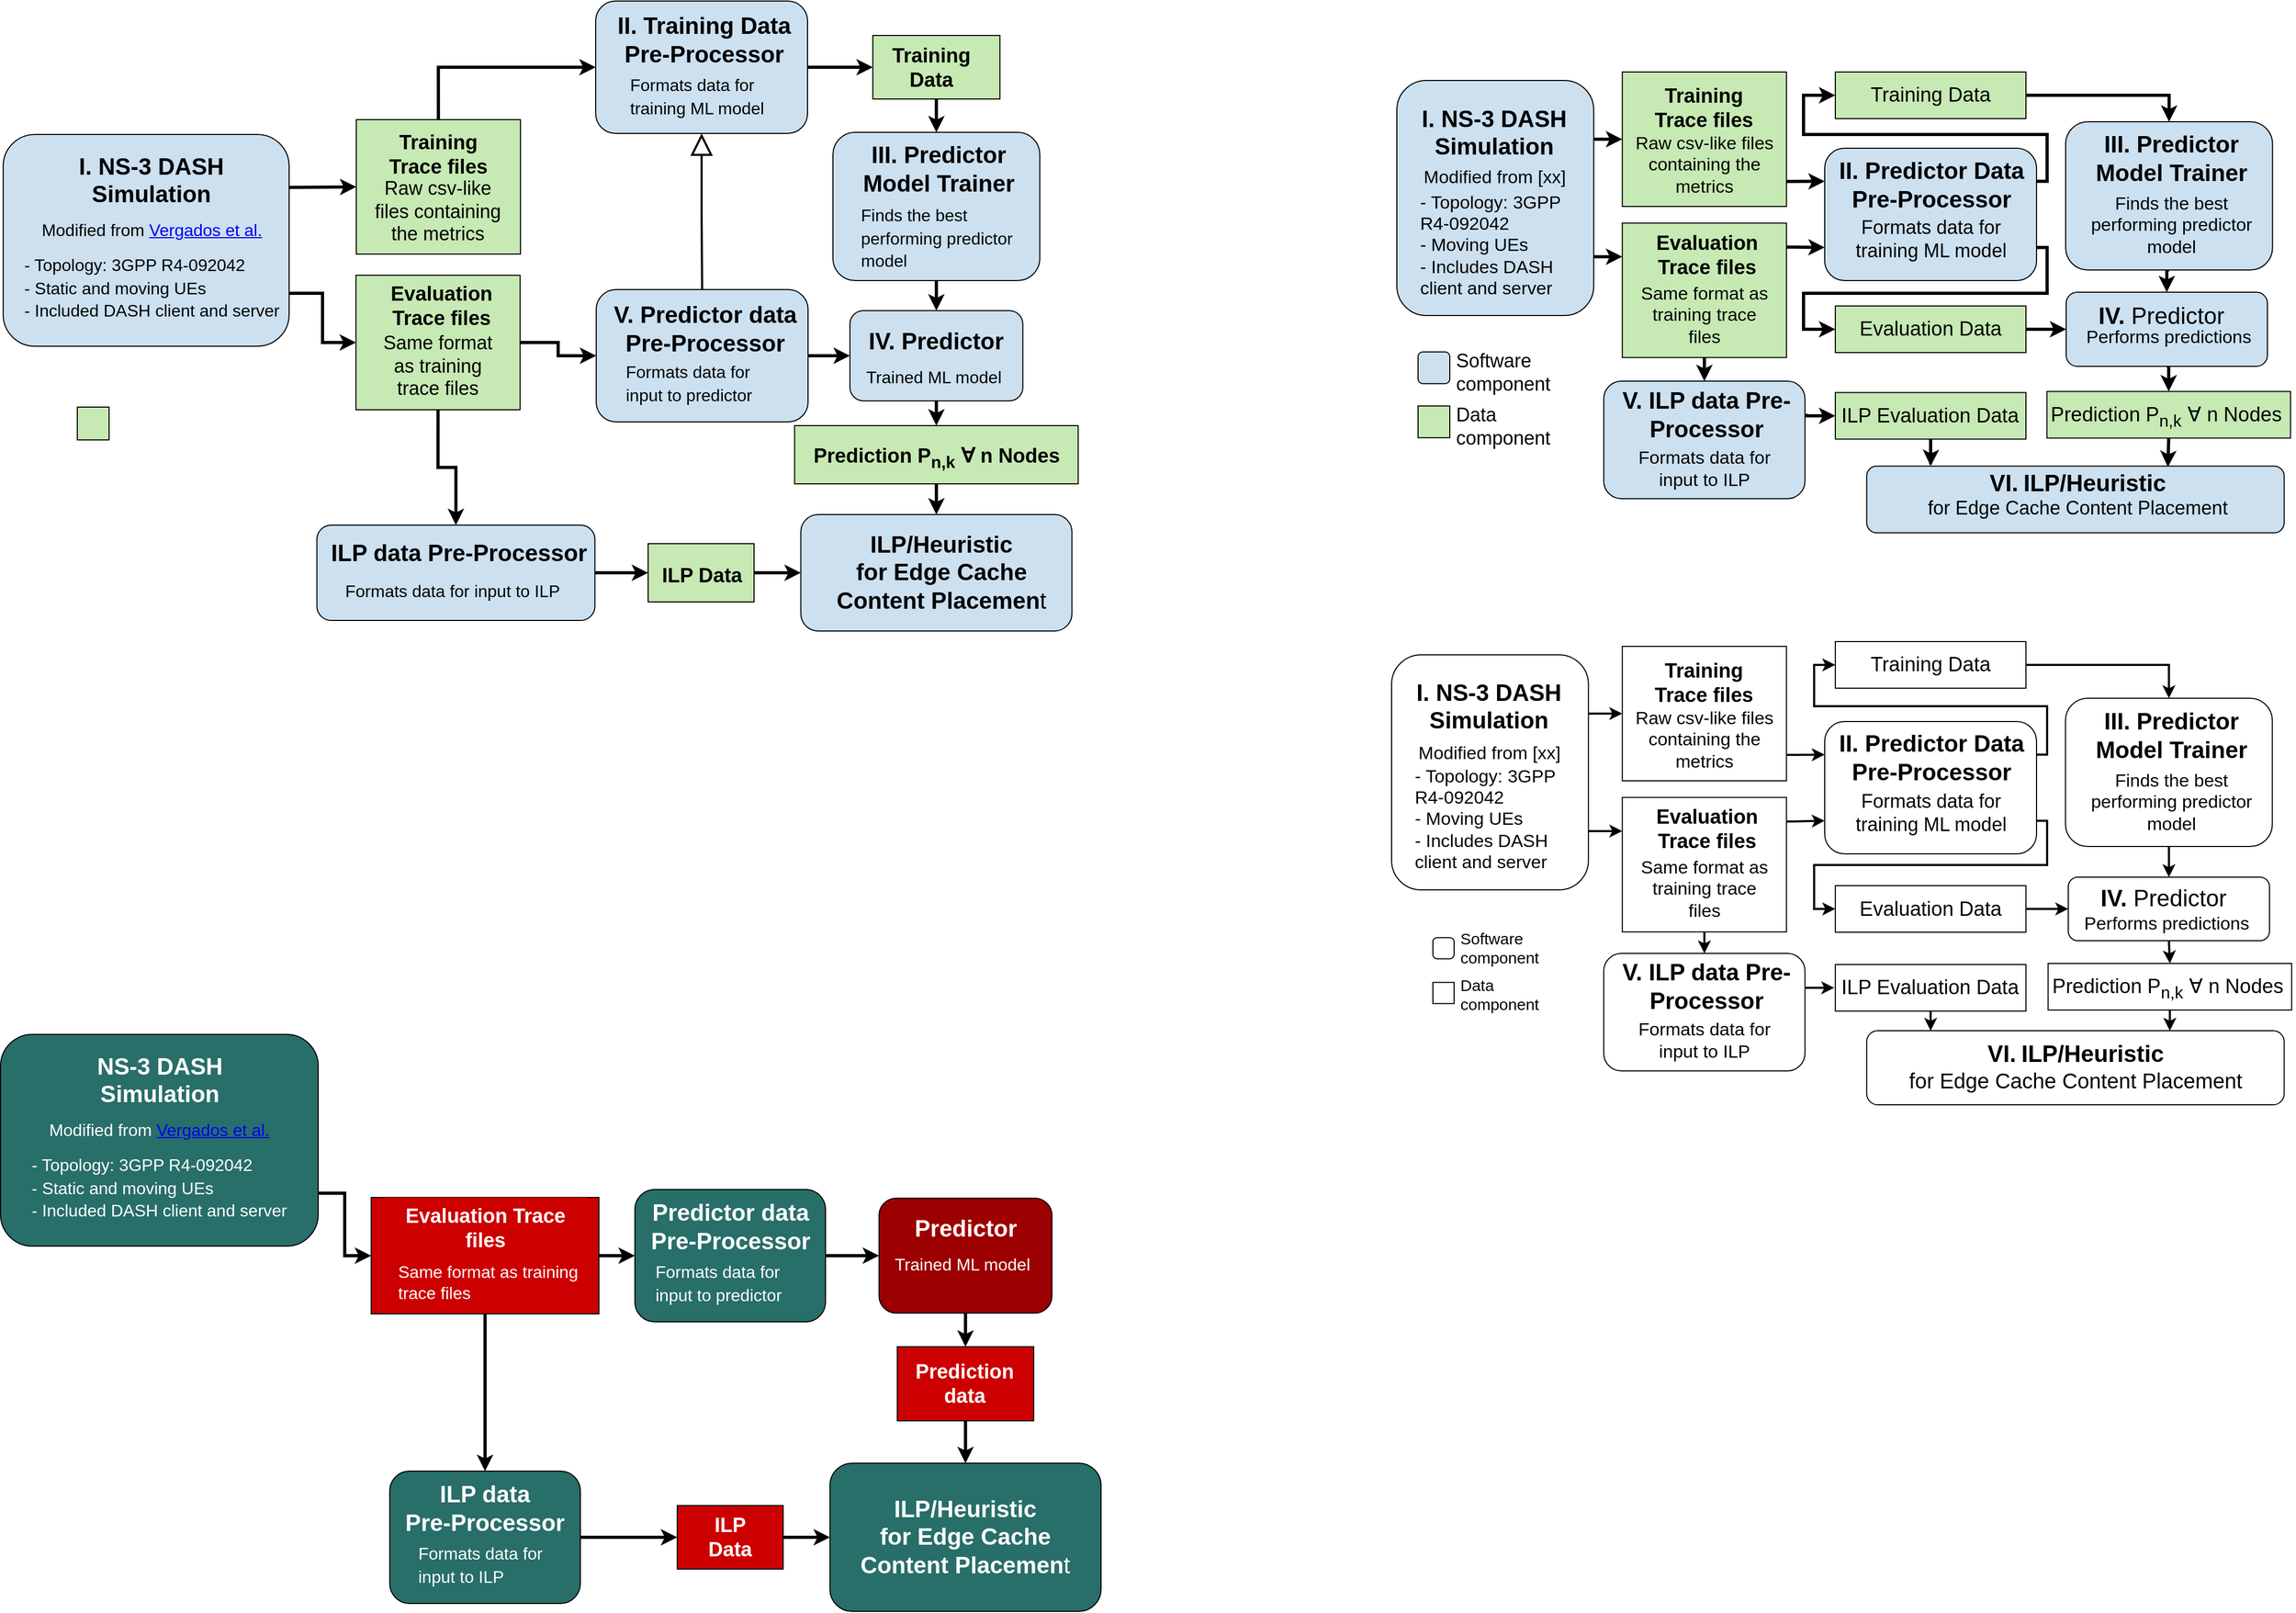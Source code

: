 <mxfile version="13.3.5" type="device"><diagram id="o5oEOTr0nIPEiHpGwdOj" name="Page-1"><mxGraphModel dx="2015" dy="1112" grid="1" gridSize="10" guides="1" tooltips="1" connect="1" arrows="1" fold="1" page="1" pageScale="1" pageWidth="1169" pageHeight="827" math="0" shadow="0"><root><mxCell id="0"/><mxCell id="1" parent="0"/><mxCell id="I3qccn8HFpGEcbXWNrVS-27" style="edgeStyle=orthogonalEdgeStyle;rounded=0;orthogonalLoop=1;jettySize=auto;html=1;exitX=1;exitY=0.75;exitDx=0;exitDy=0;entryX=0;entryY=0.5;entryDx=0;entryDy=0;strokeWidth=3;fontSize=16;fontColor=#FFFFFF;" parent="1" source="I3qccn8HFpGEcbXWNrVS-1" target="I3qccn8HFpGEcbXWNrVS-16" edge="1"><mxGeometry relative="1" as="geometry"/></mxCell><mxCell id="I3qccn8HFpGEcbXWNrVS-1" value="" style="rounded=1;whiteSpace=wrap;html=1;fontColor=none;noLabel=1;fillColor=#CCE0F0;" parent="1" vertex="1"><mxGeometry x="60" y="230" width="270" height="200" as="geometry"/></mxCell><mxCell id="I3qccn8HFpGEcbXWNrVS-2" value="&lt;span style=&quot;font-size: 16px&quot;&gt;Modified from&amp;nbsp;&lt;a href=&quot;https://github.com/djvergad/dash&quot;&gt;Vergados et al.&lt;/a&gt;&lt;/span&gt;" style="text;html=1;strokeColor=none;fillColor=none;align=center;verticalAlign=middle;whiteSpace=wrap;rounded=0;fontSize=18;" parent="1" vertex="1"><mxGeometry x="77.5" y="300" width="245" height="40" as="geometry"/></mxCell><mxCell id="I3qccn8HFpGEcbXWNrVS-3" value="&lt;font style=&quot;font-size: 16px&quot;&gt;- Topology: 3GPP R4-092042&amp;nbsp;&lt;br&gt;- Static and moving UEs&lt;br&gt;- Included DASH client and server&lt;/font&gt;" style="text;html=1;strokeColor=none;fillColor=none;align=left;verticalAlign=middle;whiteSpace=wrap;rounded=0;fontSize=18;" parent="1" vertex="1"><mxGeometry x="77.505" y="340" width="243.75" height="70" as="geometry"/></mxCell><mxCell id="I3qccn8HFpGEcbXWNrVS-7" value="&lt;span style=&quot;font-family: &amp;#34;helvetica&amp;#34; ; font-style: normal ; letter-spacing: normal ; text-indent: 0px ; text-transform: none ; word-spacing: 0px ; display: inline ; float: none&quot;&gt;&lt;font size=&quot;1&quot;&gt;&lt;b style=&quot;font-size: 22px&quot;&gt;I. NS-3 DASH Simulation&lt;/b&gt;&lt;/font&gt;&lt;/span&gt;" style="text;whiteSpace=wrap;html=1;fontSize=18;align=center;" parent="1" vertex="1"><mxGeometry x="85.0" y="241.25" width="230" height="40" as="geometry"/></mxCell><mxCell id="I3qccn8HFpGEcbXWNrVS-64" style="edgeStyle=orthogonalEdgeStyle;rounded=0;orthogonalLoop=1;jettySize=auto;html=1;exitX=1;exitY=0.5;exitDx=0;exitDy=0;entryX=0;entryY=0.5;entryDx=0;entryDy=0;startArrow=none;startFill=0;startSize=6;endArrow=classic;endFill=1;endSize=6;strokeWidth=3;fontSize=16;fontColor=#FFFFFF;" parent="1" source="I3qccn8HFpGEcbXWNrVS-16" target="I3qccn8HFpGEcbXWNrVS-56" edge="1"><mxGeometry relative="1" as="geometry"/></mxCell><mxCell id="I3qccn8HFpGEcbXWNrVS-72" style="edgeStyle=orthogonalEdgeStyle;rounded=0;orthogonalLoop=1;jettySize=auto;html=1;exitX=0.5;exitY=1;exitDx=0;exitDy=0;entryX=0.5;entryY=0;entryDx=0;entryDy=0;startArrow=none;startFill=0;startSize=6;endArrow=classic;endFill=1;endSize=6;strokeWidth=3;fontSize=16;fontColor=#FFFFFF;" parent="1" source="I3qccn8HFpGEcbXWNrVS-16" target="I3qccn8HFpGEcbXWNrVS-69" edge="1"><mxGeometry relative="1" as="geometry"/></mxCell><mxCell id="I3qccn8HFpGEcbXWNrVS-16" value="" style="rounded=0;whiteSpace=wrap;html=1;fontSize=18;align=left;fillColor=#C7E9B4;noLabel=1;fontColor=none;" parent="1" vertex="1"><mxGeometry x="393.12" y="363" width="155" height="127" as="geometry"/></mxCell><mxCell id="I3qccn8HFpGEcbXWNrVS-17" value="&lt;div&gt;&lt;font face=&quot;helvetica&quot; size=&quot;1&quot;&gt;&lt;b style=&quot;font-size: 19px&quot;&gt;Evaluation Trace files&lt;/b&gt;&lt;/font&gt;&lt;/div&gt;" style="text;whiteSpace=wrap;html=1;fontSize=18;align=center;" parent="1" vertex="1"><mxGeometry x="406.56" y="363" width="134.37" height="60" as="geometry"/></mxCell><mxCell id="I3qccn8HFpGEcbXWNrVS-20" value="" style="rounded=1;whiteSpace=wrap;html=1;fontColor=none;noLabel=1;fillColor=#CCE0F0;" parent="1" vertex="1"><mxGeometry x="813.18" y="589" width="256" height="110" as="geometry"/></mxCell><mxCell id="I3qccn8HFpGEcbXWNrVS-21" value="&lt;span style=&quot;font-size: 22px&quot;&gt;&lt;b&gt;ILP/Heuristic &lt;br&gt;for Edge Cache Content Placemen&lt;/b&gt;t&lt;/span&gt;" style="text;html=1;strokeColor=none;fillColor=none;align=center;verticalAlign=middle;whiteSpace=wrap;rounded=0;fontSize=18;" parent="1" vertex="1"><mxGeometry x="827.02" y="594" width="238.32" height="100" as="geometry"/></mxCell><mxCell id="I3qccn8HFpGEcbXWNrVS-31" value="&lt;div style=&quot;font-size: 18px;&quot;&gt;Same format as training trace files&lt;/div&gt;" style="text;html=1;strokeColor=none;align=center;verticalAlign=middle;whiteSpace=wrap;rounded=0;fontSize=18;" parent="1" vertex="1"><mxGeometry x="407.34" y="421.5" width="126.56" height="55" as="geometry"/></mxCell><mxCell id="I3qccn8HFpGEcbXWNrVS-68" style="edgeStyle=orthogonalEdgeStyle;rounded=0;orthogonalLoop=1;jettySize=auto;html=1;exitX=0.5;exitY=1;exitDx=0;exitDy=0;entryX=0.5;entryY=0;entryDx=0;entryDy=0;startArrow=none;startFill=0;startSize=6;endArrow=classic;endFill=1;endSize=6;strokeWidth=3;fontSize=16;fontColor=#FFFFFF;" parent="1" source="I3qccn8HFpGEcbXWNrVS-5" target="I3qccn8HFpGEcbXWNrVS-34" edge="1"><mxGeometry relative="1" as="geometry"/></mxCell><mxCell id="I3qccn8HFpGEcbXWNrVS-5" value="" style="rounded=1;whiteSpace=wrap;html=1;fontColor=none;noLabel=1;fillColor=#CCE0F0;" parent="1" vertex="1"><mxGeometry x="843.52" y="228" width="195.31" height="140" as="geometry"/></mxCell><mxCell id="I3qccn8HFpGEcbXWNrVS-6" value="&lt;span style=&quot;font-size: 22px&quot;&gt;&lt;b&gt;III. Predictor Model Trainer&lt;/b&gt;&lt;/span&gt;" style="text;html=1;strokeColor=none;fillColor=none;align=center;verticalAlign=middle;whiteSpace=wrap;rounded=0;fontSize=18;" parent="1" vertex="1"><mxGeometry x="867.9" y="233" width="150.93" height="60" as="geometry"/></mxCell><mxCell id="I3qccn8HFpGEcbXWNrVS-19" value="&lt;font style=&quot;font-size: 16px&quot;&gt;Finds the best performing predictor model&lt;/font&gt;" style="text;html=1;strokeColor=none;fillColor=none;align=left;verticalAlign=middle;whiteSpace=wrap;rounded=0;fontSize=18;" parent="1" vertex="1"><mxGeometry x="867.9" y="293" width="156.56" height="70" as="geometry"/></mxCell><mxCell id="I3qccn8HFpGEcbXWNrVS-81" style="edgeStyle=orthogonalEdgeStyle;rounded=0;orthogonalLoop=1;jettySize=auto;html=1;exitX=0.5;exitY=1;exitDx=0;exitDy=0;entryX=0.5;entryY=0;entryDx=0;entryDy=0;startArrow=none;startFill=0;startSize=6;endArrow=classic;endFill=1;endSize=6;strokeWidth=3;fontSize=16;fontColor=#FFFFFF;" parent="1" source="I3qccn8HFpGEcbXWNrVS-34" target="I3qccn8HFpGEcbXWNrVS-75" edge="1"><mxGeometry relative="1" as="geometry"/></mxCell><mxCell id="I3qccn8HFpGEcbXWNrVS-34" value="" style="rounded=1;whiteSpace=wrap;html=1;fontColor=none;noLabel=1;fillColor=#CCE0F0;" parent="1" vertex="1"><mxGeometry x="859.54" y="396.38" width="163.27" height="85.25" as="geometry"/></mxCell><mxCell id="I3qccn8HFpGEcbXWNrVS-35" value="&lt;span style=&quot;font-size: 22px&quot;&gt;&lt;b&gt;IV. Predictor&lt;/b&gt;&lt;/span&gt;" style="text;html=1;strokeColor=none;align=center;verticalAlign=middle;whiteSpace=wrap;rounded=0;fontSize=18;" parent="1" vertex="1"><mxGeometry x="866.18" y="405.63" width="150" height="40" as="geometry"/></mxCell><mxCell id="I3qccn8HFpGEcbXWNrVS-54" style="edgeStyle=orthogonalEdgeStyle;rounded=0;orthogonalLoop=1;jettySize=auto;html=1;exitX=0.5;exitY=0;exitDx=0;exitDy=0;entryX=0;entryY=0.5;entryDx=0;entryDy=0;strokeWidth=3;fontSize=16;fontColor=#FFFFFF;" parent="1" source="I3qccn8HFpGEcbXWNrVS-4" target="I3qccn8HFpGEcbXWNrVS-41" edge="1"><mxGeometry relative="1" as="geometry"/></mxCell><mxCell id="I3qccn8HFpGEcbXWNrVS-4" value="" style="rounded=0;whiteSpace=wrap;html=1;fontSize=18;align=left;fillColor=#C7E9B4;noLabel=1;fontColor=none;" parent="1" vertex="1"><mxGeometry x="393.44" y="216" width="155" height="127" as="geometry"/></mxCell><mxCell id="I3qccn8HFpGEcbXWNrVS-10" value="&lt;div&gt;&lt;font face=&quot;helvetica&quot; size=&quot;1&quot;&gt;&lt;b style=&quot;font-size: 19px&quot;&gt;Training Trace files&lt;/b&gt;&lt;/font&gt;&lt;/div&gt;" style="text;whiteSpace=wrap;html=1;fontSize=18;align=center;" parent="1" vertex="1"><mxGeometry x="412.5" y="220.25" width="116.25" height="48.75" as="geometry"/></mxCell><mxCell id="I3qccn8HFpGEcbXWNrVS-13" value="&lt;div style=&quot;font-size: 18px&quot;&gt;&lt;span style=&quot;font-size: 18px&quot;&gt;Raw csv-like files containing the metrics&lt;/span&gt;&lt;/div&gt;" style="text;html=1;strokeColor=none;align=center;verticalAlign=middle;whiteSpace=wrap;rounded=0;fontSize=18;" parent="1" vertex="1"><mxGeometry x="403.12" y="278" width="135" height="50" as="geometry"/></mxCell><mxCell id="I3qccn8HFpGEcbXWNrVS-49" value="" style="edgeStyle=orthogonalEdgeStyle;rounded=0;orthogonalLoop=1;jettySize=auto;html=1;strokeWidth=3;fontSize=16;fontColor=#FFFFFF;entryX=0;entryY=0.5;entryDx=0;entryDy=0;" parent="1" source="I3qccn8HFpGEcbXWNrVS-41" target="I3qccn8HFpGEcbXWNrVS-44" edge="1"><mxGeometry relative="1" as="geometry"/></mxCell><mxCell id="I3qccn8HFpGEcbXWNrVS-59" style="edgeStyle=orthogonalEdgeStyle;rounded=0;orthogonalLoop=1;jettySize=auto;html=1;exitX=0.5;exitY=1;exitDx=0;exitDy=0;entryX=0.5;entryY=0;entryDx=0;entryDy=0;strokeWidth=2;fontSize=16;fontColor=#FFFFFF;startArrow=block;startFill=0;endArrow=none;endFill=0;endSize=18;startSize=16;" parent="1" source="I3qccn8HFpGEcbXWNrVS-41" target="I3qccn8HFpGEcbXWNrVS-56" edge="1"><mxGeometry relative="1" as="geometry"/></mxCell><mxCell id="I3qccn8HFpGEcbXWNrVS-41" value="" style="rounded=1;whiteSpace=wrap;html=1;fontColor=none;noLabel=1;fillColor=#CCE0F0;" parent="1" vertex="1"><mxGeometry x="619.5" y="104" width="200" height="125" as="geometry"/></mxCell><mxCell id="I3qccn8HFpGEcbXWNrVS-42" value="&lt;span style=&quot;font-size: 22px&quot;&gt;&lt;b&gt;II. Training Data &lt;br&gt;Pre-Processor&lt;/b&gt;&lt;/span&gt;" style="text;html=1;strokeColor=none;fillColor=none;align=center;verticalAlign=middle;whiteSpace=wrap;rounded=0;fontSize=18;" parent="1" vertex="1"><mxGeometry x="636.79" y="121" width="170" height="40" as="geometry"/></mxCell><mxCell id="I3qccn8HFpGEcbXWNrVS-43" value="&lt;span style=&quot;font-size: 16px&quot;&gt;Formats data for training ML model&lt;br&gt;&lt;/span&gt;" style="text;html=1;strokeColor=none;fillColor=none;align=left;verticalAlign=middle;whiteSpace=wrap;rounded=0;fontSize=18;" parent="1" vertex="1"><mxGeometry x="650.0" y="171" width="146" height="45" as="geometry"/></mxCell><mxCell id="I3qccn8HFpGEcbXWNrVS-67" style="edgeStyle=orthogonalEdgeStyle;rounded=0;orthogonalLoop=1;jettySize=auto;html=1;exitX=0.5;exitY=1;exitDx=0;exitDy=0;entryX=0.5;entryY=0;entryDx=0;entryDy=0;startArrow=none;startFill=0;startSize=6;endArrow=classic;endFill=1;endSize=6;strokeWidth=3;fontSize=16;fontColor=#FFFFFF;" parent="1" source="I3qccn8HFpGEcbXWNrVS-44" target="I3qccn8HFpGEcbXWNrVS-5" edge="1"><mxGeometry relative="1" as="geometry"/></mxCell><mxCell id="I3qccn8HFpGEcbXWNrVS-44" value="" style="rounded=0;whiteSpace=wrap;html=1;fontSize=18;align=left;fillColor=#C7E9B4;noLabel=1;fontColor=none;" parent="1" vertex="1"><mxGeometry x="881.17" y="136.5" width="120" height="60" as="geometry"/></mxCell><mxCell id="I3qccn8HFpGEcbXWNrVS-45" value="&lt;b&gt;&lt;font style=&quot;font-size: 19px&quot;&gt;Training Data&lt;/font&gt;&lt;/b&gt;" style="text;html=1;strokeColor=none;align=center;verticalAlign=middle;whiteSpace=wrap;rounded=0;fontSize=18;fillColor=#C7E9B4;" parent="1" vertex="1"><mxGeometry x="891.17" y="146.5" width="90.5" height="40" as="geometry"/></mxCell><mxCell id="I3qccn8HFpGEcbXWNrVS-66" style="edgeStyle=orthogonalEdgeStyle;rounded=0;orthogonalLoop=1;jettySize=auto;html=1;exitX=1;exitY=0.5;exitDx=0;exitDy=0;entryX=0;entryY=0.5;entryDx=0;entryDy=0;startArrow=none;startFill=0;startSize=6;endArrow=classic;endFill=1;endSize=6;strokeWidth=3;fontSize=16;fontColor=#FFFFFF;" parent="1" source="I3qccn8HFpGEcbXWNrVS-56" target="I3qccn8HFpGEcbXWNrVS-34" edge="1"><mxGeometry relative="1" as="geometry"/></mxCell><mxCell id="I3qccn8HFpGEcbXWNrVS-56" value="" style="rounded=1;whiteSpace=wrap;html=1;fontColor=none;noLabel=1;fillColor=#CCE0F0;" parent="1" vertex="1"><mxGeometry x="620" y="376.5" width="200" height="125" as="geometry"/></mxCell><mxCell id="I3qccn8HFpGEcbXWNrVS-57" value="&lt;span style=&quot;font-size: 22px&quot;&gt;&lt;b&gt;V. Predictor data Pre-Processor&lt;/b&gt;&lt;/span&gt;" style="text;html=1;strokeColor=none;fillColor=none;align=center;verticalAlign=middle;whiteSpace=wrap;rounded=0;fontSize=18;" parent="1" vertex="1"><mxGeometry x="633.18" y="394" width="180" height="40" as="geometry"/></mxCell><mxCell id="I3qccn8HFpGEcbXWNrVS-58" value="&lt;span style=&quot;font-size: 16px&quot;&gt;Formats data for input to predictor&lt;br&gt;&lt;/span&gt;" style="text;html=1;strokeColor=none;fillColor=none;align=left;verticalAlign=middle;whiteSpace=wrap;rounded=0;fontSize=18;" parent="1" vertex="1"><mxGeometry x="646.0" y="442.5" width="146" height="45" as="geometry"/></mxCell><mxCell id="I3qccn8HFpGEcbXWNrVS-63" value="" style="endArrow=classic;html=1;strokeWidth=3;fontSize=16;fontColor=#FFFFFF;exitX=1;exitY=0.25;exitDx=0;exitDy=0;entryX=0;entryY=0.5;entryDx=0;entryDy=0;" parent="1" source="I3qccn8HFpGEcbXWNrVS-1" target="I3qccn8HFpGEcbXWNrVS-4" edge="1"><mxGeometry width="50" height="50" relative="1" as="geometry"><mxPoint x="330" y="195" as="sourcePoint"/><mxPoint x="380" y="145" as="targetPoint"/><Array as="points"/></mxGeometry></mxCell><mxCell id="I3qccn8HFpGEcbXWNrVS-83" style="edgeStyle=orthogonalEdgeStyle;rounded=0;orthogonalLoop=1;jettySize=auto;html=1;exitX=1;exitY=0.5;exitDx=0;exitDy=0;entryX=0;entryY=0.5;entryDx=0;entryDy=0;startArrow=none;startFill=0;startSize=6;endArrow=classic;endFill=1;endSize=6;strokeWidth=3;fontSize=16;fontColor=#FFFFFF;" parent="1" source="I3qccn8HFpGEcbXWNrVS-69" target="I3qccn8HFpGEcbXWNrVS-73" edge="1"><mxGeometry relative="1" as="geometry"><mxPoint x="628.87" y="647.75" as="targetPoint"/></mxGeometry></mxCell><mxCell id="I3qccn8HFpGEcbXWNrVS-69" value="" style="rounded=1;whiteSpace=wrap;html=1;fontColor=none;noLabel=1;fillColor=#CCE0F0;" parent="1" vertex="1"><mxGeometry x="356.25" y="599" width="262.5" height="90" as="geometry"/></mxCell><mxCell id="I3qccn8HFpGEcbXWNrVS-70" value="&lt;span style=&quot;font-size: 22px&quot;&gt;&lt;b&gt;ILP data Pre-Processor&lt;/b&gt;&lt;/span&gt;" style="text;html=1;strokeColor=none;fillColor=none;align=center;verticalAlign=middle;whiteSpace=wrap;rounded=0;fontSize=18;" parent="1" vertex="1"><mxGeometry x="365.25" y="606.25" width="250.5" height="40" as="geometry"/></mxCell><mxCell id="I3qccn8HFpGEcbXWNrVS-71" value="&lt;span style=&quot;font-size: 16px&quot;&gt;Formats data for input to ILP&lt;br&gt;&lt;/span&gt;" style="text;html=1;strokeColor=none;fillColor=none;align=left;verticalAlign=middle;whiteSpace=wrap;rounded=0;fontSize=18;" parent="1" vertex="1"><mxGeometry x="380.88" y="638.75" width="219.25" height="45" as="geometry"/></mxCell><mxCell id="I3qccn8HFpGEcbXWNrVS-84" style="edgeStyle=orthogonalEdgeStyle;rounded=0;orthogonalLoop=1;jettySize=auto;html=1;exitX=1;exitY=0.5;exitDx=0;exitDy=0;entryX=0;entryY=0.5;entryDx=0;entryDy=0;startArrow=none;startFill=0;startSize=6;endArrow=classic;endFill=1;endSize=6;strokeWidth=3;fontSize=16;fontColor=#FFFFFF;" parent="1" source="I3qccn8HFpGEcbXWNrVS-73" target="I3qccn8HFpGEcbXWNrVS-20" edge="1"><mxGeometry relative="1" as="geometry"/></mxCell><mxCell id="I3qccn8HFpGEcbXWNrVS-73" value="" style="rounded=0;whiteSpace=wrap;html=1;fontSize=19;align=left;fillColor=#C7E9B4;noLabel=1;fontColor=none;" parent="1" vertex="1"><mxGeometry x="669" y="616.5" width="100" height="55" as="geometry"/></mxCell><mxCell id="I3qccn8HFpGEcbXWNrVS-74" value="&lt;span style=&quot;font-size: 19px&quot;&gt;&lt;b style=&quot;font-size: 19px&quot;&gt;ILP Data&lt;/b&gt;&lt;/span&gt;" style="text;html=1;strokeColor=none;align=center;verticalAlign=middle;whiteSpace=wrap;rounded=0;fontSize=19;" parent="1" vertex="1"><mxGeometry x="677.37" y="626.5" width="86.25" height="40" as="geometry"/></mxCell><mxCell id="I3qccn8HFpGEcbXWNrVS-82" style="edgeStyle=orthogonalEdgeStyle;rounded=0;orthogonalLoop=1;jettySize=auto;html=1;exitX=0.5;exitY=1;exitDx=0;exitDy=0;entryX=0.5;entryY=0;entryDx=0;entryDy=0;startArrow=none;startFill=0;startSize=6;endArrow=classic;endFill=1;endSize=6;strokeWidth=3;fontSize=16;fontColor=#FFFFFF;" parent="1" source="I3qccn8HFpGEcbXWNrVS-75" target="I3qccn8HFpGEcbXWNrVS-20" edge="1"><mxGeometry relative="1" as="geometry"/></mxCell><mxCell id="I3qccn8HFpGEcbXWNrVS-75" value="" style="rounded=0;whiteSpace=wrap;html=1;fontSize=18;align=left;fillColor=#C7E9B4;noLabel=1;fontColor=none;" parent="1" vertex="1"><mxGeometry x="807.29" y="505" width="267.79" height="55" as="geometry"/></mxCell><mxCell id="I3qccn8HFpGEcbXWNrVS-77" value="&lt;span style=&quot;font-size: 20px&quot;&gt;&lt;font style=&quot;font-size: 19px&quot;&gt;Prediction P&lt;sub&gt;n,k&lt;/sub&gt;&lt;/font&gt;&lt;font style=&quot;font-size: 20px&quot;&gt;&amp;nbsp;&lt;/font&gt;&lt;/span&gt;&lt;span style=&quot;font-family: sans-serif;&quot;&gt;&lt;font style=&quot;font-size: 19px&quot;&gt;∀ n Nodes&lt;/font&gt;&lt;/span&gt;" style="text;html=1;strokeColor=none;align=center;verticalAlign=middle;whiteSpace=wrap;rounded=0;fontSize=16;fontStyle=1;" parent="1" vertex="1"><mxGeometry x="820.6" y="510" width="241.17" height="50" as="geometry"/></mxCell><mxCell id="I3qccn8HFpGEcbXWNrVS-80" value="&lt;span style=&quot;font-size: 16px&quot;&gt;Trained ML model&lt;br&gt;&lt;/span&gt;" style="text;html=1;strokeColor=none;align=left;verticalAlign=middle;whiteSpace=wrap;rounded=0;fontSize=18;" parent="1" vertex="1"><mxGeometry x="872.84" y="436.38" width="146" height="45" as="geometry"/></mxCell><mxCell id="I3qccn8HFpGEcbXWNrVS-87" style="edgeStyle=orthogonalEdgeStyle;rounded=0;orthogonalLoop=1;jettySize=auto;html=1;exitX=1;exitY=0.75;exitDx=0;exitDy=0;entryX=0;entryY=0.5;entryDx=0;entryDy=0;strokeWidth=3;fontSize=16;fontColor=#FFFFFF;" parent="1" source="I3qccn8HFpGEcbXWNrVS-88" target="I3qccn8HFpGEcbXWNrVS-94" edge="1"><mxGeometry relative="1" as="geometry"/></mxCell><mxCell id="I3qccn8HFpGEcbXWNrVS-88" value="" style="rounded=1;whiteSpace=wrap;html=1;fontColor=none;noLabel=1;fillColor=#286E69;" parent="1" vertex="1"><mxGeometry x="57.5" y="1080" width="300" height="200" as="geometry"/></mxCell><mxCell id="I3qccn8HFpGEcbXWNrVS-89" value="&lt;span style=&quot;font-size: 16px&quot;&gt;Modified from&amp;nbsp;&lt;a href=&quot;https://github.com/djvergad/dash&quot;&gt;Vergados et al.&lt;/a&gt;&lt;/span&gt;" style="text;html=1;strokeColor=none;fillColor=none;align=center;verticalAlign=middle;whiteSpace=wrap;rounded=0;fontSize=18;fontColor=#FFFFFF;" parent="1" vertex="1"><mxGeometry x="85" y="1150" width="245" height="40" as="geometry"/></mxCell><mxCell id="I3qccn8HFpGEcbXWNrVS-90" value="&lt;font style=&quot;font-size: 16px&quot;&gt;- Topology: 3GPP R4-092042&amp;nbsp;&lt;br&gt;- Static and moving UEs&lt;br&gt;- Included DASH client and server&lt;/font&gt;" style="text;html=1;strokeColor=none;fillColor=none;align=left;verticalAlign=middle;whiteSpace=wrap;rounded=0;fontSize=18;fontColor=#FFFFFF;" parent="1" vertex="1"><mxGeometry x="85.005" y="1190" width="243.75" height="70" as="geometry"/></mxCell><mxCell id="I3qccn8HFpGEcbXWNrVS-91" value="&lt;span style=&quot;color: rgb(255 , 255 , 255) ; font-family: &amp;#34;helvetica&amp;#34; ; font-style: normal ; letter-spacing: normal ; text-indent: 0px ; text-transform: none ; word-spacing: 0px ; display: inline ; float: none&quot;&gt;&lt;font size=&quot;1&quot;&gt;&lt;b style=&quot;font-size: 22px&quot;&gt;NS-3 DASH Simulation&lt;/b&gt;&lt;/font&gt;&lt;/span&gt;" style="text;whiteSpace=wrap;html=1;fontSize=18;fontColor=#FFFFFF;align=center;" parent="1" vertex="1"><mxGeometry x="92.5" y="1091.25" width="230" height="40" as="geometry"/></mxCell><mxCell id="I3qccn8HFpGEcbXWNrVS-92" style="edgeStyle=orthogonalEdgeStyle;rounded=0;orthogonalLoop=1;jettySize=auto;html=1;exitX=1;exitY=0.5;exitDx=0;exitDy=0;entryX=0;entryY=0.5;entryDx=0;entryDy=0;startArrow=none;startFill=0;startSize=6;endArrow=classic;endFill=1;endSize=6;strokeWidth=3;fontSize=16;fontColor=#FFFFFF;" parent="1" source="I3qccn8HFpGEcbXWNrVS-94" target="I3qccn8HFpGEcbXWNrVS-119" edge="1"><mxGeometry relative="1" as="geometry"/></mxCell><mxCell id="I3qccn8HFpGEcbXWNrVS-93" style="edgeStyle=orthogonalEdgeStyle;rounded=0;orthogonalLoop=1;jettySize=auto;html=1;exitX=0.5;exitY=1;exitDx=0;exitDy=0;entryX=0.5;entryY=0;entryDx=0;entryDy=0;startArrow=none;startFill=0;startSize=6;endArrow=classic;endFill=1;endSize=6;strokeWidth=3;fontSize=16;fontColor=#FFFFFF;" parent="1" source="I3qccn8HFpGEcbXWNrVS-94" target="I3qccn8HFpGEcbXWNrVS-124" edge="1"><mxGeometry relative="1" as="geometry"/></mxCell><mxCell id="I3qccn8HFpGEcbXWNrVS-94" value="" style="rounded=0;whiteSpace=wrap;html=1;fillColor=#CC0000;fontSize=18;fontColor=#FFFFFF;align=left;" parent="1" vertex="1"><mxGeometry x="407.5" y="1234" width="215" height="110" as="geometry"/></mxCell><mxCell id="I3qccn8HFpGEcbXWNrVS-95" value="&lt;div&gt;&lt;font face=&quot;helvetica&quot; size=&quot;1&quot;&gt;&lt;b style=&quot;font-size: 19px&quot;&gt;Evaluation Trace files&lt;/b&gt;&lt;/font&gt;&lt;/div&gt;" style="text;whiteSpace=wrap;html=1;fontSize=18;fontColor=#FFFFFF;align=center;fillColor=#CC0000;" parent="1" vertex="1"><mxGeometry x="418.75" y="1234" width="192.5" height="60" as="geometry"/></mxCell><mxCell id="I3qccn8HFpGEcbXWNrVS-96" value="" style="rounded=1;whiteSpace=wrap;html=1;fontColor=none;noLabel=1;fillColor=#286E69;" parent="1" vertex="1"><mxGeometry x="840.68" y="1485" width="256" height="140" as="geometry"/></mxCell><mxCell id="I3qccn8HFpGEcbXWNrVS-97" value="&lt;span style=&quot;font-size: 22px&quot;&gt;&lt;b&gt;ILP/Heuristic &lt;br&gt;for Edge Cache Content Placemen&lt;/b&gt;t&lt;/span&gt;" style="text;html=1;strokeColor=none;fillColor=none;align=center;verticalAlign=middle;whiteSpace=wrap;rounded=0;fontSize=18;fontColor=#FFFFFF;" parent="1" vertex="1"><mxGeometry x="849.18" y="1505" width="239" height="100" as="geometry"/></mxCell><mxCell id="I3qccn8HFpGEcbXWNrVS-98" value="&lt;div style=&quot;&quot;&gt;Same format as training trace files&lt;/div&gt;" style="text;html=1;strokeColor=none;fillColor=#CC0000;align=left;verticalAlign=middle;whiteSpace=wrap;rounded=0;fontSize=16;fontColor=#FFFFFF;" parent="1" vertex="1"><mxGeometry x="431.25" y="1304" width="180" height="20" as="geometry"/></mxCell><mxCell id="I3qccn8HFpGEcbXWNrVS-103" style="edgeStyle=orthogonalEdgeStyle;rounded=0;orthogonalLoop=1;jettySize=auto;html=1;exitX=0.5;exitY=1;exitDx=0;exitDy=0;entryX=0.5;entryY=0;entryDx=0;entryDy=0;startArrow=none;startFill=0;startSize=6;endArrow=classic;endFill=1;endSize=6;strokeWidth=3;fontSize=16;fontColor=#FFFFFF;" parent="1" source="I3qccn8HFpGEcbXWNrVS-104" target="I3qccn8HFpGEcbXWNrVS-131" edge="1"><mxGeometry relative="1" as="geometry"/></mxCell><mxCell id="I3qccn8HFpGEcbXWNrVS-104" value="" style="rounded=1;whiteSpace=wrap;html=1;fontColor=none;noLabel=1;fillColor=#9C0000;" parent="1" vertex="1"><mxGeometry x="887.04" y="1234.75" width="163.27" height="108.5" as="geometry"/></mxCell><mxCell id="I3qccn8HFpGEcbXWNrVS-105" value="&lt;span style=&quot;font-size: 22px&quot;&gt;&lt;b&gt;Predictor&lt;/b&gt;&lt;/span&gt;" style="text;html=1;strokeColor=none;fillColor=#9C0000;align=center;verticalAlign=middle;whiteSpace=wrap;rounded=0;fontSize=18;fontColor=#FFFFFF;" parent="1" vertex="1"><mxGeometry x="893.68" y="1244" width="150" height="40" as="geometry"/></mxCell><mxCell id="I3qccn8HFpGEcbXWNrVS-118" style="edgeStyle=orthogonalEdgeStyle;rounded=0;orthogonalLoop=1;jettySize=auto;html=1;exitX=1;exitY=0.5;exitDx=0;exitDy=0;entryX=0;entryY=0.5;entryDx=0;entryDy=0;startArrow=none;startFill=0;startSize=6;endArrow=classic;endFill=1;endSize=6;strokeWidth=3;fontSize=16;fontColor=#FFFFFF;" parent="1" source="I3qccn8HFpGEcbXWNrVS-119" target="I3qccn8HFpGEcbXWNrVS-104" edge="1"><mxGeometry relative="1" as="geometry"/></mxCell><mxCell id="I3qccn8HFpGEcbXWNrVS-119" value="" style="rounded=1;whiteSpace=wrap;html=1;fontColor=none;noLabel=1;fillColor=#286E69;" parent="1" vertex="1"><mxGeometry x="656.5" y="1226.5" width="180" height="125" as="geometry"/></mxCell><mxCell id="I3qccn8HFpGEcbXWNrVS-120" value="&lt;span style=&quot;font-size: 22px&quot;&gt;&lt;b&gt;Predictor data Pre-Processor&lt;/b&gt;&lt;/span&gt;" style="text;html=1;strokeColor=none;fillColor=none;align=center;verticalAlign=middle;whiteSpace=wrap;rounded=0;fontSize=18;fontColor=#FFFFFF;" parent="1" vertex="1"><mxGeometry x="668.5" y="1241.5" width="156" height="40" as="geometry"/></mxCell><mxCell id="I3qccn8HFpGEcbXWNrVS-121" value="&lt;span style=&quot;font-size: 16px&quot;&gt;Formats data for input to predictor&lt;br&gt;&lt;/span&gt;" style="text;html=1;strokeColor=none;fillColor=none;align=left;verticalAlign=middle;whiteSpace=wrap;rounded=0;fontSize=18;fontColor=#FFFFFF;" parent="1" vertex="1"><mxGeometry x="673.5" y="1292.5" width="146" height="45" as="geometry"/></mxCell><mxCell id="I3qccn8HFpGEcbXWNrVS-123" style="edgeStyle=orthogonalEdgeStyle;rounded=0;orthogonalLoop=1;jettySize=auto;html=1;exitX=1;exitY=0.5;exitDx=0;exitDy=0;entryX=0;entryY=0.5;entryDx=0;entryDy=0;startArrow=none;startFill=0;startSize=6;endArrow=classic;endFill=1;endSize=6;strokeWidth=3;fontSize=16;fontColor=#FFFFFF;" parent="1" source="I3qccn8HFpGEcbXWNrVS-124" target="I3qccn8HFpGEcbXWNrVS-128" edge="1"><mxGeometry relative="1" as="geometry"/></mxCell><mxCell id="I3qccn8HFpGEcbXWNrVS-124" value="" style="rounded=1;whiteSpace=wrap;html=1;fontColor=none;noLabel=1;fillColor=#286E69;" parent="1" vertex="1"><mxGeometry x="425" y="1492.5" width="180" height="125" as="geometry"/></mxCell><mxCell id="I3qccn8HFpGEcbXWNrVS-125" value="&lt;span style=&quot;font-size: 22px&quot;&gt;&lt;b&gt;ILP data &lt;br&gt;Pre-Processor&lt;/b&gt;&lt;/span&gt;" style="text;html=1;strokeColor=none;fillColor=none;align=center;verticalAlign=middle;whiteSpace=wrap;rounded=0;fontSize=18;fontColor=#FFFFFF;" parent="1" vertex="1"><mxGeometry x="437" y="1507.5" width="156" height="40" as="geometry"/></mxCell><mxCell id="I3qccn8HFpGEcbXWNrVS-126" value="&lt;span style=&quot;font-size: 16px&quot;&gt;Formats data for input to ILP&lt;br&gt;&lt;/span&gt;" style="text;html=1;strokeColor=none;fillColor=none;align=left;verticalAlign=middle;whiteSpace=wrap;rounded=0;fontSize=18;fontColor=#FFFFFF;" parent="1" vertex="1"><mxGeometry x="449.5" y="1558.5" width="146" height="45" as="geometry"/></mxCell><mxCell id="I3qccn8HFpGEcbXWNrVS-127" style="edgeStyle=orthogonalEdgeStyle;rounded=0;orthogonalLoop=1;jettySize=auto;html=1;exitX=1;exitY=0.5;exitDx=0;exitDy=0;entryX=0;entryY=0.5;entryDx=0;entryDy=0;startArrow=none;startFill=0;startSize=6;endArrow=classic;endFill=1;endSize=6;strokeWidth=3;fontSize=16;fontColor=#FFFFFF;" parent="1" source="I3qccn8HFpGEcbXWNrVS-128" target="I3qccn8HFpGEcbXWNrVS-96" edge="1"><mxGeometry relative="1" as="geometry"/></mxCell><mxCell id="I3qccn8HFpGEcbXWNrVS-128" value="" style="rounded=0;whiteSpace=wrap;html=1;fillColor=#CC0000;fontSize=19;fontColor=#FFFFFF;align=left;" parent="1" vertex="1"><mxGeometry x="696.5" y="1525" width="100" height="60" as="geometry"/></mxCell><mxCell id="I3qccn8HFpGEcbXWNrVS-129" value="&lt;span style=&quot;font-size: 19px&quot;&gt;&lt;b style=&quot;font-size: 19px;&quot;&gt;ILP&lt;br style=&quot;font-size: 19px;&quot;&gt;Data&lt;/b&gt;&lt;/span&gt;" style="text;html=1;strokeColor=none;fillColor=#CC0000;align=center;verticalAlign=middle;whiteSpace=wrap;rounded=0;fontSize=19;fontColor=#FFFFFF;" parent="1" vertex="1"><mxGeometry x="701.25" y="1535" width="90.5" height="40" as="geometry"/></mxCell><mxCell id="I3qccn8HFpGEcbXWNrVS-130" style="edgeStyle=orthogonalEdgeStyle;rounded=0;orthogonalLoop=1;jettySize=auto;html=1;exitX=0.5;exitY=1;exitDx=0;exitDy=0;entryX=0.5;entryY=0;entryDx=0;entryDy=0;startArrow=none;startFill=0;startSize=6;endArrow=classic;endFill=1;endSize=6;strokeWidth=3;fontSize=16;fontColor=#FFFFFF;" parent="1" source="I3qccn8HFpGEcbXWNrVS-131" target="I3qccn8HFpGEcbXWNrVS-96" edge="1"><mxGeometry relative="1" as="geometry"/></mxCell><mxCell id="I3qccn8HFpGEcbXWNrVS-131" value="" style="rounded=0;whiteSpace=wrap;html=1;fillColor=#CC0000;fontSize=18;fontColor=#FFFFFF;align=left;" parent="1" vertex="1"><mxGeometry x="904.26" y="1375" width="128.82" height="70" as="geometry"/></mxCell><mxCell id="I3qccn8HFpGEcbXWNrVS-132" value="&lt;b&gt;&lt;font style=&quot;font-size: 19px&quot;&gt;Prediction data&lt;/font&gt;&lt;/b&gt;" style="text;html=1;strokeColor=none;fillColor=none;align=center;verticalAlign=middle;whiteSpace=wrap;rounded=0;fontSize=16;fontColor=#FFFFFF;" parent="1" vertex="1"><mxGeometry x="913.08" y="1385" width="110" height="50" as="geometry"/></mxCell><mxCell id="I3qccn8HFpGEcbXWNrVS-133" value="&lt;span style=&quot;font-size: 16px&quot;&gt;Trained ML model&lt;br&gt;&lt;/span&gt;" style="text;html=1;strokeColor=none;fillColor=none;align=left;verticalAlign=middle;whiteSpace=wrap;rounded=0;fontSize=18;fontColor=#FFFFFF;" parent="1" vertex="1"><mxGeometry x="900.34" y="1274.75" width="146" height="45" as="geometry"/></mxCell><mxCell id="YYxP_l2dLVia0IZ9zrr3-6" value="" style="rounded=0;whiteSpace=wrap;html=1;fontSize=18;align=left;fillColor=#C7E9B4;noLabel=1;fontColor=none;" parent="1" vertex="1"><mxGeometry x="130" y="487.5" width="30" height="31" as="geometry"/></mxCell><mxCell id="YYxP_l2dLVia0IZ9zrr3-10" style="edgeStyle=orthogonalEdgeStyle;rounded=0;orthogonalLoop=1;jettySize=auto;html=1;exitX=1;exitY=0.75;exitDx=0;exitDy=0;entryX=0;entryY=0.25;entryDx=0;entryDy=0;strokeWidth=3;fontSize=16;fontColor=#FFFFFF;" parent="1" source="YYxP_l2dLVia0IZ9zrr3-11" target="YYxP_l2dLVia0IZ9zrr3-17" edge="1"><mxGeometry relative="1" as="geometry"/></mxCell><mxCell id="YYxP_l2dLVia0IZ9zrr3-58" style="edgeStyle=orthogonalEdgeStyle;rounded=0;orthogonalLoop=1;jettySize=auto;html=1;exitX=1;exitY=0.25;exitDx=0;exitDy=0;entryX=0;entryY=0.5;entryDx=0;entryDy=0;fontSize=18;fontColor=#000000;strokeWidth=3;" parent="1" source="YYxP_l2dLVia0IZ9zrr3-11" target="YYxP_l2dLVia0IZ9zrr3-30" edge="1"><mxGeometry relative="1" as="geometry"/></mxCell><mxCell id="YYxP_l2dLVia0IZ9zrr3-11" value="" style="rounded=1;whiteSpace=wrap;html=1;fontColor=none;noLabel=1;fillColor=#CCE0F0;" parent="1" vertex="1"><mxGeometry x="1376" y="179" width="185.88" height="222" as="geometry"/></mxCell><mxCell id="YYxP_l2dLVia0IZ9zrr3-12" value="&lt;font style=&quot;font-size: 17px;&quot;&gt;Modified from [xx]&lt;/font&gt;" style="text;html=1;strokeColor=none;fillColor=none;align=center;verticalAlign=middle;whiteSpace=wrap;rounded=0;fontSize=17;" parent="1" vertex="1"><mxGeometry x="1391.25" y="250" width="154.5" height="42" as="geometry"/></mxCell><mxCell id="YYxP_l2dLVia0IZ9zrr3-13" value="&lt;font style=&quot;font-size: 17px;&quot;&gt;- Topology: 3GPP R4-092042&amp;nbsp;&lt;br style=&quot;font-size: 17px;&quot;&gt;- Moving UEs&lt;br style=&quot;font-size: 17px;&quot;&gt;- Includes DASH client and server&lt;/font&gt;" style="text;html=1;strokeColor=none;fillColor=none;align=left;verticalAlign=middle;whiteSpace=wrap;rounded=0;fontSize=17;" parent="1" vertex="1"><mxGeometry x="1396.2" y="293.5" width="145.49" height="82" as="geometry"/></mxCell><mxCell id="YYxP_l2dLVia0IZ9zrr3-14" value="&lt;span style=&quot;font-family: &amp;#34;helvetica&amp;#34; ; font-style: normal ; letter-spacing: normal ; text-indent: 0px ; text-transform: none ; word-spacing: 0px ; display: inline ; float: none&quot;&gt;&lt;font size=&quot;1&quot;&gt;&lt;b style=&quot;font-size: 22px&quot;&gt;I. NS-3 DASH Simulation&lt;/b&gt;&lt;/font&gt;&lt;/span&gt;" style="text;whiteSpace=wrap;html=1;fontSize=18;align=center;" parent="1" vertex="1"><mxGeometry x="1388.44" y="195.5" width="160.12" height="61" as="geometry"/></mxCell><mxCell id="YYxP_l2dLVia0IZ9zrr3-15" style="edgeStyle=orthogonalEdgeStyle;rounded=0;orthogonalLoop=1;jettySize=auto;html=1;exitX=1.001;exitY=0.179;exitDx=0;exitDy=0;entryX=0;entryY=0.75;entryDx=0;entryDy=0;startArrow=none;startFill=0;startSize=6;endArrow=classic;endFill=1;endSize=6;strokeWidth=3;fontSize=16;fontColor=#FFFFFF;exitPerimeter=0;" parent="1" source="YYxP_l2dLVia0IZ9zrr3-17" target="YYxP_l2dLVia0IZ9zrr3-35" edge="1"><mxGeometry relative="1" as="geometry"><mxPoint x="1806" y="429" as="targetPoint"/><Array as="points"><mxPoint x="1751" y="337"/></Array></mxGeometry></mxCell><mxCell id="YYxP_l2dLVia0IZ9zrr3-16" style="edgeStyle=orthogonalEdgeStyle;rounded=0;orthogonalLoop=1;jettySize=auto;html=1;exitX=0.5;exitY=1;exitDx=0;exitDy=0;entryX=0.5;entryY=0;entryDx=0;entryDy=0;startArrow=none;startFill=0;startSize=6;endArrow=classic;endFill=1;endSize=6;strokeWidth=3;fontSize=16;fontColor=#FFFFFF;" parent="1" source="YYxP_l2dLVia0IZ9zrr3-17" target="YYxP_l2dLVia0IZ9zrr3-47" edge="1"><mxGeometry relative="1" as="geometry"/></mxCell><mxCell id="YYxP_l2dLVia0IZ9zrr3-17" value="" style="rounded=0;whiteSpace=wrap;html=1;fontSize=18;align=left;fillColor=#C7E9B4;noLabel=1;fontColor=none;" parent="1" vertex="1"><mxGeometry x="1588.86" y="313.7" width="155" height="127" as="geometry"/></mxCell><mxCell id="YYxP_l2dLVia0IZ9zrr3-18" value="&lt;div&gt;&lt;font face=&quot;helvetica&quot; size=&quot;1&quot;&gt;&lt;b style=&quot;font-size: 19px&quot;&gt;Evaluation Trace files&lt;/b&gt;&lt;/font&gt;&lt;/div&gt;" style="text;whiteSpace=wrap;html=1;fontSize=18;align=center;" parent="1" vertex="1"><mxGeometry x="1602.3" y="314.6" width="134.37" height="60" as="geometry"/></mxCell><mxCell id="YYxP_l2dLVia0IZ9zrr3-19" value="" style="rounded=1;whiteSpace=wrap;html=1;fontColor=none;noLabel=1;fillColor=#CCE0F0;" parent="1" vertex="1"><mxGeometry x="1819.65" y="543.25" width="394.18" height="63" as="geometry"/></mxCell><mxCell id="YYxP_l2dLVia0IZ9zrr3-20" value="&lt;b style=&quot;font-size: 22px&quot;&gt;VI.&lt;/b&gt; &lt;b style=&quot;font-size: 22px&quot;&gt;ILP/Heuristic &lt;/b&gt;&lt;br&gt;&lt;font style=&quot;font-size: 18px&quot;&gt;for Edge Cache Content Placement&lt;/font&gt;" style="text;html=1;strokeColor=none;fillColor=none;align=center;verticalAlign=middle;whiteSpace=wrap;rounded=0;fontSize=18;" parent="1" vertex="1"><mxGeometry x="1828.66" y="544.5" width="380.34" height="51" as="geometry"/></mxCell><mxCell id="YYxP_l2dLVia0IZ9zrr3-21" value="&lt;div style=&quot;font-size: 17px;&quot;&gt;Same format as training trace files&lt;/div&gt;" style="text;html=1;strokeColor=none;align=center;verticalAlign=middle;whiteSpace=wrap;rounded=0;fontSize=17;" parent="1" vertex="1"><mxGeometry x="1603.08" y="373.1" width="126.56" height="55" as="geometry"/></mxCell><mxCell id="YYxP_l2dLVia0IZ9zrr3-22" style="edgeStyle=orthogonalEdgeStyle;rounded=0;orthogonalLoop=1;jettySize=auto;html=1;exitX=0.5;exitY=1;exitDx=0;exitDy=0;entryX=0.5;entryY=0;entryDx=0;entryDy=0;startArrow=none;startFill=0;startSize=6;endArrow=classic;endFill=1;endSize=6;strokeWidth=3;fontSize=16;fontColor=#FFFFFF;" parent="1" source="YYxP_l2dLVia0IZ9zrr3-23" target="YYxP_l2dLVia0IZ9zrr3-27" edge="1"><mxGeometry relative="1" as="geometry"/></mxCell><mxCell id="YYxP_l2dLVia0IZ9zrr3-23" value="" style="rounded=1;whiteSpace=wrap;html=1;fontColor=none;noLabel=1;fillColor=#CCE0F0;" parent="1" vertex="1"><mxGeometry x="2007.52" y="218" width="195.31" height="140" as="geometry"/></mxCell><mxCell id="YYxP_l2dLVia0IZ9zrr3-24" value="&lt;span style=&quot;font-size: 22px&quot;&gt;&lt;b&gt;III. Predictor Model Trainer&lt;/b&gt;&lt;/span&gt;" style="text;html=1;strokeColor=none;fillColor=none;align=center;verticalAlign=middle;whiteSpace=wrap;rounded=0;fontSize=18;" parent="1" vertex="1"><mxGeometry x="2031.9" y="223" width="150.93" height="60" as="geometry"/></mxCell><mxCell id="YYxP_l2dLVia0IZ9zrr3-25" value="&lt;font style=&quot;font-size: 17px;&quot;&gt;Finds the best performing predictor model&lt;/font&gt;" style="text;html=1;strokeColor=none;fillColor=none;align=center;verticalAlign=middle;whiteSpace=wrap;rounded=0;fontSize=17;" parent="1" vertex="1"><mxGeometry x="2029.09" y="281.25" width="156.56" height="70" as="geometry"/></mxCell><mxCell id="YYxP_l2dLVia0IZ9zrr3-26" style="edgeStyle=orthogonalEdgeStyle;rounded=0;orthogonalLoop=1;jettySize=auto;html=1;exitX=0.5;exitY=1;exitDx=0;exitDy=0;entryX=0.5;entryY=0;entryDx=0;entryDy=0;startArrow=none;startFill=0;startSize=6;endArrow=classic;endFill=1;endSize=6;strokeWidth=3;fontSize=16;fontColor=#FFFFFF;" parent="1" source="YYxP_l2dLVia0IZ9zrr3-27" target="YYxP_l2dLVia0IZ9zrr3-54" edge="1"><mxGeometry relative="1" as="geometry"/></mxCell><mxCell id="YYxP_l2dLVia0IZ9zrr3-27" value="" style="rounded=1;whiteSpace=wrap;html=1;fontColor=none;noLabel=1;fillColor=#CCE0F0;" parent="1" vertex="1"><mxGeometry x="2008" y="379" width="190" height="70" as="geometry"/></mxCell><mxCell id="YYxP_l2dLVia0IZ9zrr3-28" value="&lt;span style=&quot;font-size: 22px&quot;&gt;&lt;b&gt;IV. &lt;/b&gt;Predictor&lt;/span&gt;" style="text;html=1;strokeColor=none;align=center;verticalAlign=middle;whiteSpace=wrap;rounded=0;fontSize=18;" parent="1" vertex="1"><mxGeometry x="2023.19" y="381.83" width="150" height="40" as="geometry"/></mxCell><mxCell id="YYxP_l2dLVia0IZ9zrr3-65" style="edgeStyle=orthogonalEdgeStyle;rounded=0;orthogonalLoop=1;jettySize=auto;html=1;entryX=0;entryY=0.25;entryDx=0;entryDy=0;strokeWidth=3;fontSize=18;fontColor=#000000;exitX=1.003;exitY=0.815;exitDx=0;exitDy=0;exitPerimeter=0;" parent="1" source="YYxP_l2dLVia0IZ9zrr3-30" target="YYxP_l2dLVia0IZ9zrr3-35" edge="1"><mxGeometry relative="1" as="geometry"><Array as="points"><mxPoint x="1723" y="274"/><mxPoint x="1751" y="274"/></Array><mxPoint x="1723" y="264" as="sourcePoint"/></mxGeometry></mxCell><mxCell id="YYxP_l2dLVia0IZ9zrr3-30" value="" style="rounded=0;whiteSpace=wrap;html=1;fontSize=18;align=left;fillColor=#C7E9B4;noLabel=1;fontColor=none;" parent="1" vertex="1"><mxGeometry x="1588.86" y="171" width="155" height="127" as="geometry"/></mxCell><mxCell id="YYxP_l2dLVia0IZ9zrr3-31" value="&lt;div&gt;&lt;font face=&quot;helvetica&quot; size=&quot;1&quot;&gt;&lt;b style=&quot;font-size: 19px&quot;&gt;Training Trace files&lt;/b&gt;&lt;/font&gt;&lt;/div&gt;" style="text;whiteSpace=wrap;html=1;fontSize=18;align=center;" parent="1" vertex="1"><mxGeometry x="1608.17" y="176.25" width="116.25" height="48.75" as="geometry"/></mxCell><mxCell id="YYxP_l2dLVia0IZ9zrr3-32" value="&lt;div style=&quot;font-size: 17px;&quot;&gt;&lt;span style=&quot;font-size: 17px;&quot;&gt;Raw csv-like files containing the metrics&lt;/span&gt;&lt;/div&gt;" style="text;html=1;strokeColor=none;align=center;verticalAlign=middle;whiteSpace=wrap;rounded=0;fontSize=17;" parent="1" vertex="1"><mxGeometry x="1598.79" y="234" width="135" height="50" as="geometry"/></mxCell><mxCell id="YYxP_l2dLVia0IZ9zrr3-33" value="" style="edgeStyle=orthogonalEdgeStyle;rounded=0;orthogonalLoop=1;jettySize=auto;html=1;strokeWidth=3;fontSize=16;fontColor=#FFFFFF;exitX=1;exitY=0.25;exitDx=0;exitDy=0;entryX=0;entryY=0.5;entryDx=0;entryDy=0;" parent="1" source="YYxP_l2dLVia0IZ9zrr3-35" target="YYxP_l2dLVia0IZ9zrr3-39" edge="1"><mxGeometry relative="1" as="geometry"><mxPoint x="2005.5" y="156.5" as="sourcePoint"/><mxPoint x="1770" y="170" as="targetPoint"/><Array as="points"><mxPoint x="1990" y="274"/><mxPoint x="1990" y="230"/><mxPoint x="1760" y="230"/><mxPoint x="1760" y="193"/></Array></mxGeometry></mxCell><mxCell id="YYxP_l2dLVia0IZ9zrr3-62" style="edgeStyle=orthogonalEdgeStyle;rounded=0;orthogonalLoop=1;jettySize=auto;html=1;exitX=1;exitY=0.75;exitDx=0;exitDy=0;entryX=0;entryY=0.5;entryDx=0;entryDy=0;strokeWidth=3;fontSize=18;fontColor=#000000;" parent="1" source="YYxP_l2dLVia0IZ9zrr3-35" target="YYxP_l2dLVia0IZ9zrr3-60" edge="1"><mxGeometry relative="1" as="geometry"><Array as="points"><mxPoint x="1990" y="337"/><mxPoint x="1990" y="380"/><mxPoint x="1760" y="380"/><mxPoint x="1760" y="414"/></Array></mxGeometry></mxCell><mxCell id="YYxP_l2dLVia0IZ9zrr3-35" value="" style="rounded=1;whiteSpace=wrap;html=1;fontColor=none;noLabel=1;fillColor=#CCE0F0;" parent="1" vertex="1"><mxGeometry x="1780" y="243" width="200" height="125" as="geometry"/></mxCell><mxCell id="YYxP_l2dLVia0IZ9zrr3-36" value="&lt;span style=&quot;font-size: 22px&quot;&gt;&lt;b&gt;II. Predictor Data &lt;br&gt;Pre-Processor&lt;/b&gt;&lt;/span&gt;" style="text;html=1;strokeColor=none;fillColor=none;align=center;verticalAlign=middle;whiteSpace=wrap;rounded=0;fontSize=18;" parent="1" vertex="1"><mxGeometry x="1790" y="257.5" width="181.99" height="40" as="geometry"/></mxCell><mxCell id="YYxP_l2dLVia0IZ9zrr3-37" value="&lt;font style=&quot;font-size: 18px&quot;&gt;Formats data for training ML model&lt;/font&gt;" style="text;html=1;strokeColor=none;fillColor=none;align=center;verticalAlign=middle;whiteSpace=wrap;rounded=0;fontSize=18;" parent="1" vertex="1"><mxGeometry x="1800" y="306.5" width="161.29" height="45" as="geometry"/></mxCell><mxCell id="YYxP_l2dLVia0IZ9zrr3-38" style="edgeStyle=orthogonalEdgeStyle;rounded=0;orthogonalLoop=1;jettySize=auto;html=1;exitX=1;exitY=0.5;exitDx=0;exitDy=0;entryX=0.5;entryY=0;entryDx=0;entryDy=0;startArrow=none;startFill=0;startSize=6;endArrow=classic;endFill=1;endSize=6;strokeWidth=3;fontSize=16;fontColor=#FFFFFF;" parent="1" source="YYxP_l2dLVia0IZ9zrr3-39" target="YYxP_l2dLVia0IZ9zrr3-23" edge="1"><mxGeometry relative="1" as="geometry"/></mxCell><mxCell id="YYxP_l2dLVia0IZ9zrr3-39" value="" style="rounded=0;whiteSpace=wrap;html=1;fontSize=18;align=left;fillColor=#C7E9B4;noLabel=1;fontColor=none;" parent="1" vertex="1"><mxGeometry x="1790" y="171.0" width="180" height="44" as="geometry"/></mxCell><mxCell id="YYxP_l2dLVia0IZ9zrr3-40" value="&lt;span&gt;&lt;font style=&quot;font-size: 19px&quot;&gt;Training Data&lt;/font&gt;&lt;/span&gt;" style="text;html=1;strokeColor=none;align=center;verticalAlign=middle;whiteSpace=wrap;rounded=0;fontSize=18;fontStyle=0" parent="1" vertex="1"><mxGeometry x="1810.965" y="173.0" width="138.07" height="40" as="geometry"/></mxCell><mxCell id="YYxP_l2dLVia0IZ9zrr3-41" style="edgeStyle=orthogonalEdgeStyle;rounded=0;orthogonalLoop=1;jettySize=auto;html=1;entryX=0;entryY=0.5;entryDx=0;entryDy=0;startArrow=none;startFill=0;startSize=6;endArrow=classic;endFill=1;endSize=6;strokeWidth=3;fontSize=16;fontColor=#FFFFFF;exitX=1;exitY=0.5;exitDx=0;exitDy=0;" parent="1" source="YYxP_l2dLVia0IZ9zrr3-60" target="YYxP_l2dLVia0IZ9zrr3-27" edge="1"><mxGeometry relative="1" as="geometry"><mxPoint x="2000" y="418" as="sourcePoint"/></mxGeometry></mxCell><mxCell id="YYxP_l2dLVia0IZ9zrr3-46" style="edgeStyle=orthogonalEdgeStyle;rounded=0;orthogonalLoop=1;jettySize=auto;html=1;entryX=0;entryY=0.5;entryDx=0;entryDy=0;startArrow=none;startFill=0;startSize=6;endArrow=classic;endFill=1;endSize=6;strokeWidth=3;fontSize=16;fontColor=#FFFFFF;exitX=1.007;exitY=0.278;exitDx=0;exitDy=0;exitPerimeter=0;" parent="1" source="YYxP_l2dLVia0IZ9zrr3-47" target="YYxP_l2dLVia0IZ9zrr3-51" edge="1"><mxGeometry relative="1" as="geometry"><mxPoint x="1814.87" y="596.75" as="targetPoint"/><mxPoint x="1653" y="593" as="sourcePoint"/><Array as="points"><mxPoint x="1763" y="496"/></Array></mxGeometry></mxCell><mxCell id="YYxP_l2dLVia0IZ9zrr3-47" value="" style="rounded=1;whiteSpace=wrap;html=1;fontColor=none;noLabel=1;fillColor=#CCE0F0;" parent="1" vertex="1"><mxGeometry x="1571.36" y="463" width="190" height="111" as="geometry"/></mxCell><mxCell id="YYxP_l2dLVia0IZ9zrr3-48" value="&lt;span style=&quot;font-size: 22px&quot;&gt;&lt;b&gt;V. ILP data Pre-Processor&lt;/b&gt;&lt;/span&gt;" style="text;html=1;strokeColor=none;fillColor=none;align=center;verticalAlign=middle;whiteSpace=wrap;rounded=0;fontSize=18;" parent="1" vertex="1"><mxGeometry x="1578.61" y="476.5" width="178.75" height="36.25" as="geometry"/></mxCell><mxCell id="YYxP_l2dLVia0IZ9zrr3-49" value="&lt;span style=&quot;font-size: 17px;&quot;&gt;Formats data for input to ILP&lt;br style=&quot;font-size: 17px;&quot;&gt;&lt;/span&gt;" style="text;html=1;strokeColor=none;fillColor=none;align=center;verticalAlign=middle;whiteSpace=wrap;rounded=0;fontSize=17;" parent="1" vertex="1"><mxGeometry x="1594.8" y="523.25" width="143.12" height="45" as="geometry"/></mxCell><mxCell id="rahLWERPpjtIoP26F_8K-4" style="edgeStyle=orthogonalEdgeStyle;rounded=0;orthogonalLoop=1;jettySize=auto;html=1;exitX=0.5;exitY=1;exitDx=0;exitDy=0;entryX=0.153;entryY=-0.002;entryDx=0;entryDy=0;entryPerimeter=0;strokeWidth=3;" parent="1" source="YYxP_l2dLVia0IZ9zrr3-51" target="YYxP_l2dLVia0IZ9zrr3-19" edge="1"><mxGeometry relative="1" as="geometry"><Array as="points"><mxPoint x="1880" y="541.25"/><mxPoint x="1880" y="541.25"/></Array></mxGeometry></mxCell><mxCell id="YYxP_l2dLVia0IZ9zrr3-51" value="" style="rounded=0;whiteSpace=wrap;html=1;fontSize=19;align=left;fillColor=#C7E9B4;noLabel=1;fontColor=none;" parent="1" vertex="1"><mxGeometry x="1790" y="473.75" width="180" height="44" as="geometry"/></mxCell><mxCell id="YYxP_l2dLVia0IZ9zrr3-52" value="&lt;span style=&quot;font-size: 19px&quot;&gt;&lt;span style=&quot;font-size: 19px&quot;&gt;ILP Evaluation Data&lt;/span&gt;&lt;/span&gt;" style="text;html=1;strokeColor=none;align=center;verticalAlign=middle;whiteSpace=wrap;rounded=0;fontSize=19;fontStyle=0" parent="1" vertex="1"><mxGeometry x="1794.355" y="479.0" width="171.29" height="33.5" as="geometry"/></mxCell><mxCell id="YYxP_l2dLVia0IZ9zrr3-53" style="edgeStyle=orthogonalEdgeStyle;rounded=0;orthogonalLoop=1;jettySize=auto;html=1;exitX=0.5;exitY=1;exitDx=0;exitDy=0;entryX=0.724;entryY=-0.008;entryDx=0;entryDy=0;startArrow=none;startFill=0;startSize=6;endArrow=classic;endFill=1;endSize=6;strokeWidth=3;fontSize=16;fontColor=#FFFFFF;entryPerimeter=0;" parent="1" source="YYxP_l2dLVia0IZ9zrr3-54" target="YYxP_l2dLVia0IZ9zrr3-20" edge="1"><mxGeometry relative="1" as="geometry"/></mxCell><mxCell id="YYxP_l2dLVia0IZ9zrr3-54" value="" style="rounded=0;whiteSpace=wrap;html=1;fontSize=18;align=left;fillColor=#C7E9B4;noLabel=1;fontColor=none;" parent="1" vertex="1"><mxGeometry x="1989.81" y="472.75" width="230" height="44" as="geometry"/></mxCell><mxCell id="YYxP_l2dLVia0IZ9zrr3-55" value="&lt;span style=&quot;font-size: 20px&quot;&gt;&lt;font style=&quot;font-size: 19px&quot;&gt;Prediction P&lt;sub&gt;n,k&lt;/sub&gt;&lt;/font&gt;&lt;font style=&quot;font-size: 20px&quot;&gt;&amp;nbsp;&lt;/font&gt;&lt;/span&gt;&lt;span style=&quot;font-family: sans-serif;&quot;&gt;&lt;font style=&quot;font-size: 19px&quot;&gt;∀ n Nodes&lt;/font&gt;&lt;/span&gt;" style="text;html=1;strokeColor=none;align=center;verticalAlign=middle;whiteSpace=wrap;rounded=0;fontSize=16;fontStyle=0;" parent="1" vertex="1"><mxGeometry x="1982.41" y="470.75" width="241.17" height="50" as="geometry"/></mxCell><mxCell id="YYxP_l2dLVia0IZ9zrr3-56" value="&lt;div style=&quot;text-align: center; font-size: 17px;&quot;&gt;&lt;font style=&quot;font-size: 17px;&quot;&gt;Performs predictions&lt;/font&gt;&lt;/div&gt;" style="text;html=1;strokeColor=none;align=left;verticalAlign=middle;whiteSpace=wrap;rounded=0;fontSize=17;" parent="1" vertex="1"><mxGeometry x="2025.22" y="399" width="159.91" height="45" as="geometry"/></mxCell><mxCell id="YYxP_l2dLVia0IZ9zrr3-57" value="" style="rounded=0;whiteSpace=wrap;html=1;fontSize=18;align=left;fillColor=#C7E9B4;noLabel=1;fontColor=none;aspect=fixed;" parent="1" vertex="1"><mxGeometry x="1396.0" y="486.44" width="30" height="30" as="geometry"/></mxCell><mxCell id="YYxP_l2dLVia0IZ9zrr3-60" value="" style="rounded=0;whiteSpace=wrap;html=1;fontSize=18;align=left;fillColor=#C7E9B4;noLabel=1;fontColor=none;" parent="1" vertex="1"><mxGeometry x="1790" y="392.0" width="180" height="44" as="geometry"/></mxCell><mxCell id="YYxP_l2dLVia0IZ9zrr3-61" value="&lt;span&gt;&lt;font style=&quot;font-size: 19px&quot;&gt;Evaluation Data&lt;/font&gt;&lt;/span&gt;" style="text;html=1;strokeColor=none;align=center;verticalAlign=middle;whiteSpace=wrap;rounded=0;fontSize=18;fontStyle=0" parent="1" vertex="1"><mxGeometry x="1804.88" y="394.0" width="150.24" height="40" as="geometry"/></mxCell><mxCell id="YYxP_l2dLVia0IZ9zrr3-67" value="&lt;div style=&quot;font-size: 18px&quot;&gt;Data component&lt;/div&gt;" style="text;html=1;strokeColor=none;align=left;verticalAlign=middle;whiteSpace=wrap;rounded=0;fontSize=18;" parent="1" vertex="1"><mxGeometry x="1429.56" y="486.44" width="101.44" height="38.37" as="geometry"/></mxCell><mxCell id="YYxP_l2dLVia0IZ9zrr3-68" value="" style="rounded=1;whiteSpace=wrap;html=1;fontColor=none;noLabel=1;fillColor=#CCE0F0;aspect=fixed;" parent="1" vertex="1"><mxGeometry x="1396" y="435.38" width="30" height="30" as="geometry"/></mxCell><mxCell id="YYxP_l2dLVia0IZ9zrr3-71" value="&lt;div style=&quot;font-size: 18px&quot;&gt;Software component&lt;/div&gt;" style="text;html=1;strokeColor=none;align=left;verticalAlign=middle;whiteSpace=wrap;rounded=0;fontSize=18;" parent="1" vertex="1"><mxGeometry x="1429.56" y="436.06" width="111.44" height="38.37" as="geometry"/></mxCell><mxCell id="rahLWERPpjtIoP26F_8K-6" style="edgeStyle=orthogonalEdgeStyle;rounded=0;orthogonalLoop=1;jettySize=auto;html=1;exitX=1;exitY=0.75;exitDx=0;exitDy=0;entryX=0;entryY=0.25;entryDx=0;entryDy=0;strokeWidth=2;fontSize=16;fontColor=#FFFFFF;" parent="1" source="rahLWERPpjtIoP26F_8K-8" target="rahLWERPpjtIoP26F_8K-14" edge="1"><mxGeometry relative="1" as="geometry"/></mxCell><mxCell id="rahLWERPpjtIoP26F_8K-7" style="edgeStyle=orthogonalEdgeStyle;rounded=0;orthogonalLoop=1;jettySize=auto;html=1;exitX=1;exitY=0.25;exitDx=0;exitDy=0;entryX=0;entryY=0.5;entryDx=0;entryDy=0;fontSize=18;fontColor=#000000;strokeWidth=2;" parent="1" source="rahLWERPpjtIoP26F_8K-8" target="rahLWERPpjtIoP26F_8K-27" edge="1"><mxGeometry relative="1" as="geometry"/></mxCell><mxCell id="rahLWERPpjtIoP26F_8K-8" value="" style="rounded=1;whiteSpace=wrap;html=1;fontColor=none;noLabel=1;fillColor=none;" parent="1" vertex="1"><mxGeometry x="1371" y="721.5" width="185.88" height="222" as="geometry"/></mxCell><mxCell id="rahLWERPpjtIoP26F_8K-9" value="&lt;font style=&quot;font-size: 17px;&quot;&gt;Modified from [xx]&lt;/font&gt;" style="text;html=1;strokeColor=none;fillColor=none;align=center;verticalAlign=middle;whiteSpace=wrap;rounded=0;fontSize=17;" parent="1" vertex="1"><mxGeometry x="1386.25" y="794.5" width="154.5" height="40" as="geometry"/></mxCell><mxCell id="rahLWERPpjtIoP26F_8K-10" value="&lt;font style=&quot;font-size: 17px;&quot;&gt;- Topology: 3GPP R4-092042&amp;nbsp;&lt;br style=&quot;font-size: 17px;&quot;&gt;- Moving UEs&lt;br style=&quot;font-size: 17px;&quot;&gt;- Includes DASH client and server&lt;/font&gt;" style="text;html=1;strokeColor=none;fillColor=none;align=left;verticalAlign=middle;whiteSpace=wrap;rounded=0;fontSize=17;" parent="1" vertex="1"><mxGeometry x="1391.2" y="836" width="145.49" height="82" as="geometry"/></mxCell><mxCell id="rahLWERPpjtIoP26F_8K-11" value="&lt;span style=&quot;font-family: &amp;#34;helvetica&amp;#34; ; font-style: normal ; letter-spacing: normal ; text-indent: 0px ; text-transform: none ; word-spacing: 0px ; display: inline ; float: none&quot;&gt;&lt;font size=&quot;1&quot;&gt;&lt;b style=&quot;font-size: 22px&quot;&gt;I. NS-3 DASH Simulation&lt;/b&gt;&lt;/font&gt;&lt;/span&gt;" style="text;whiteSpace=wrap;html=1;fontSize=18;align=center;" parent="1" vertex="1"><mxGeometry x="1383.44" y="738" width="160.12" height="61" as="geometry"/></mxCell><mxCell id="rahLWERPpjtIoP26F_8K-12" style="edgeStyle=orthogonalEdgeStyle;rounded=0;orthogonalLoop=1;jettySize=auto;html=1;exitX=1.001;exitY=0.179;exitDx=0;exitDy=0;entryX=0;entryY=0.75;entryDx=0;entryDy=0;startArrow=none;startFill=0;startSize=6;endArrow=classic;endFill=1;endSize=6;strokeWidth=2;fontSize=16;fontColor=#FFFFFF;exitPerimeter=0;" parent="1" source="rahLWERPpjtIoP26F_8K-14" target="rahLWERPpjtIoP26F_8K-32" edge="1"><mxGeometry relative="1" as="geometry"><mxPoint x="1806" y="970.5" as="targetPoint"/><Array as="points"><mxPoint x="1751" y="878.5"/></Array></mxGeometry></mxCell><mxCell id="rahLWERPpjtIoP26F_8K-13" style="edgeStyle=orthogonalEdgeStyle;rounded=0;orthogonalLoop=1;jettySize=auto;html=1;exitX=0.5;exitY=1;exitDx=0;exitDy=0;entryX=0.5;entryY=0;entryDx=0;entryDy=0;startArrow=none;startFill=0;startSize=6;endArrow=classic;endFill=1;endSize=6;strokeWidth=2;fontSize=16;fontColor=#FFFFFF;" parent="1" source="rahLWERPpjtIoP26F_8K-14" target="rahLWERPpjtIoP26F_8K-40" edge="1"><mxGeometry relative="1" as="geometry"/></mxCell><mxCell id="rahLWERPpjtIoP26F_8K-14" value="" style="rounded=0;whiteSpace=wrap;html=1;fontSize=18;align=left;noLabel=1;fontColor=none;fillColor=none;" parent="1" vertex="1"><mxGeometry x="1588.86" y="856.2" width="155" height="127" as="geometry"/></mxCell><mxCell id="rahLWERPpjtIoP26F_8K-15" value="&lt;div&gt;&lt;font face=&quot;helvetica&quot; size=&quot;1&quot;&gt;&lt;b style=&quot;font-size: 19px&quot;&gt;Evaluation Trace files&lt;/b&gt;&lt;/font&gt;&lt;/div&gt;" style="text;whiteSpace=wrap;html=1;fontSize=18;align=center;" parent="1" vertex="1"><mxGeometry x="1602.3" y="857.1" width="134.37" height="60" as="geometry"/></mxCell><mxCell id="rahLWERPpjtIoP26F_8K-16" value="" style="rounded=1;whiteSpace=wrap;html=1;fontColor=none;noLabel=1;fillColor=none;" parent="1" vertex="1"><mxGeometry x="1819.65" y="1076.5" width="394.18" height="70" as="geometry"/></mxCell><mxCell id="rahLWERPpjtIoP26F_8K-17" value="&lt;b style=&quot;font-size: 22px&quot;&gt;VI.&lt;/b&gt; &lt;b style=&quot;font-size: 22px&quot;&gt;ILP/Heuristic &lt;/b&gt;&lt;br&gt;&lt;font style=&quot;font-size: 20px&quot;&gt;for Edge Cache Content Placement&lt;/font&gt;" style="text;html=1;strokeColor=none;fillColor=none;align=center;verticalAlign=middle;whiteSpace=wrap;rounded=0;fontSize=18;" parent="1" vertex="1"><mxGeometry x="1826.57" y="1085.5" width="380.34" height="51" as="geometry"/></mxCell><mxCell id="rahLWERPpjtIoP26F_8K-18" value="&lt;div style=&quot;font-size: 17px;&quot;&gt;Same format as training trace files&lt;/div&gt;" style="text;html=1;strokeColor=none;align=center;verticalAlign=middle;whiteSpace=wrap;rounded=0;fontSize=17;" parent="1" vertex="1"><mxGeometry x="1603.08" y="915.6" width="126.56" height="55" as="geometry"/></mxCell><mxCell id="rahLWERPpjtIoP26F_8K-19" style="edgeStyle=orthogonalEdgeStyle;rounded=0;orthogonalLoop=1;jettySize=auto;html=1;exitX=0.5;exitY=1;exitDx=0;exitDy=0;entryX=0.5;entryY=0;entryDx=0;entryDy=0;startArrow=none;startFill=0;startSize=6;endArrow=classic;endFill=1;endSize=6;strokeWidth=2;fontSize=16;fontColor=#FFFFFF;" parent="1" source="rahLWERPpjtIoP26F_8K-20" target="rahLWERPpjtIoP26F_8K-24" edge="1"><mxGeometry relative="1" as="geometry"/></mxCell><mxCell id="rahLWERPpjtIoP26F_8K-20" value="" style="rounded=1;whiteSpace=wrap;html=1;fontColor=none;noLabel=1;fillColor=none;" parent="1" vertex="1"><mxGeometry x="2007.34" y="762.5" width="195.31" height="140" as="geometry"/></mxCell><mxCell id="rahLWERPpjtIoP26F_8K-21" value="&lt;span style=&quot;font-size: 22px&quot;&gt;&lt;b&gt;III. Predictor Model Trainer&lt;/b&gt;&lt;/span&gt;" style="text;html=1;strokeColor=none;fillColor=none;align=center;verticalAlign=middle;whiteSpace=wrap;rounded=0;fontSize=18;" parent="1" vertex="1"><mxGeometry x="2031.72" y="767.5" width="150.93" height="60" as="geometry"/></mxCell><mxCell id="rahLWERPpjtIoP26F_8K-22" value="&lt;font style=&quot;font-size: 17px;&quot;&gt;Finds the best performing predictor model&lt;/font&gt;" style="text;html=1;strokeColor=none;fillColor=none;align=center;verticalAlign=middle;whiteSpace=wrap;rounded=0;fontSize=17;" parent="1" vertex="1"><mxGeometry x="2028.91" y="825.75" width="156.56" height="70" as="geometry"/></mxCell><mxCell id="sxRbrQT9EC-7Lf18vhSO-2" style="edgeStyle=orthogonalEdgeStyle;rounded=0;orthogonalLoop=1;jettySize=auto;html=1;exitX=0.5;exitY=1;exitDx=0;exitDy=0;entryX=0.5;entryY=0;entryDx=0;entryDy=0;strokeWidth=2;" edge="1" parent="1" source="rahLWERPpjtIoP26F_8K-24" target="rahLWERPpjtIoP26F_8K-47"><mxGeometry relative="1" as="geometry"/></mxCell><mxCell id="rahLWERPpjtIoP26F_8K-24" value="" style="rounded=1;whiteSpace=wrap;html=1;fontColor=none;noLabel=1;fillColor=none;" parent="1" vertex="1"><mxGeometry x="2009.99" y="931.51" width="190" height="60" as="geometry"/></mxCell><mxCell id="rahLWERPpjtIoP26F_8K-25" value="&lt;span style=&quot;font-size: 22px&quot;&gt;&lt;b&gt;IV. &lt;/b&gt;Predictor&lt;/span&gt;" style="text;html=1;strokeColor=none;align=center;verticalAlign=middle;whiteSpace=wrap;rounded=0;fontSize=18;" parent="1" vertex="1"><mxGeometry x="2025.18" y="931.51" width="150" height="40" as="geometry"/></mxCell><mxCell id="rahLWERPpjtIoP26F_8K-26" style="edgeStyle=orthogonalEdgeStyle;rounded=0;orthogonalLoop=1;jettySize=auto;html=1;entryX=0;entryY=0.25;entryDx=0;entryDy=0;strokeWidth=2;fontSize=18;fontColor=#000000;exitX=1.003;exitY=0.807;exitDx=0;exitDy=0;exitPerimeter=0;" parent="1" source="rahLWERPpjtIoP26F_8K-27" target="rahLWERPpjtIoP26F_8K-32" edge="1"><mxGeometry relative="1" as="geometry"><Array as="points"><mxPoint x="1750" y="816"/></Array><mxPoint x="1750" y="800" as="sourcePoint"/></mxGeometry></mxCell><mxCell id="rahLWERPpjtIoP26F_8K-27" value="" style="rounded=0;whiteSpace=wrap;html=1;fontSize=18;align=left;noLabel=1;fontColor=none;fillColor=none;" parent="1" vertex="1"><mxGeometry x="1588.86" y="713.5" width="155" height="127" as="geometry"/></mxCell><mxCell id="rahLWERPpjtIoP26F_8K-28" value="&lt;div&gt;&lt;font face=&quot;helvetica&quot; size=&quot;1&quot;&gt;&lt;b style=&quot;font-size: 19px&quot;&gt;Training Trace files&lt;/b&gt;&lt;/font&gt;&lt;/div&gt;" style="text;whiteSpace=wrap;html=1;fontSize=18;align=center;" parent="1" vertex="1"><mxGeometry x="1608.17" y="718.75" width="116.25" height="48.75" as="geometry"/></mxCell><mxCell id="rahLWERPpjtIoP26F_8K-29" value="&lt;div style=&quot;font-size: 17px;&quot;&gt;&lt;span style=&quot;font-size: 17px;&quot;&gt;Raw csv-like files containing the metrics&lt;/span&gt;&lt;/div&gt;" style="text;html=1;strokeColor=none;align=center;verticalAlign=middle;whiteSpace=wrap;rounded=0;fontSize=17;" parent="1" vertex="1"><mxGeometry x="1598.79" y="776.5" width="135" height="50" as="geometry"/></mxCell><mxCell id="rahLWERPpjtIoP26F_8K-30" value="" style="edgeStyle=orthogonalEdgeStyle;rounded=0;orthogonalLoop=1;jettySize=auto;html=1;strokeWidth=2;fontSize=16;fontColor=#FFFFFF;exitX=1;exitY=0.25;exitDx=0;exitDy=0;entryX=0;entryY=0.5;entryDx=0;entryDy=0;" parent="1" source="rahLWERPpjtIoP26F_8K-32" target="rahLWERPpjtIoP26F_8K-36" edge="1"><mxGeometry relative="1" as="geometry"><mxPoint x="2005.5" y="698" as="sourcePoint"/><mxPoint x="1770" y="711.5" as="targetPoint"/><Array as="points"><mxPoint x="1990" y="816"/><mxPoint x="1990" y="770"/><mxPoint x="1770" y="770"/><mxPoint x="1770" y="731"/></Array></mxGeometry></mxCell><mxCell id="rahLWERPpjtIoP26F_8K-31" style="edgeStyle=orthogonalEdgeStyle;rounded=0;orthogonalLoop=1;jettySize=auto;html=1;exitX=1;exitY=0.75;exitDx=0;exitDy=0;entryX=0;entryY=0.5;entryDx=0;entryDy=0;strokeWidth=2;fontSize=18;fontColor=#000000;" parent="1" source="rahLWERPpjtIoP26F_8K-32" target="rahLWERPpjtIoP26F_8K-51" edge="1"><mxGeometry relative="1" as="geometry"><Array as="points"><mxPoint x="1990" y="878"/><mxPoint x="1990" y="920"/><mxPoint x="1770" y="920"/><mxPoint x="1770" y="962"/></Array></mxGeometry></mxCell><mxCell id="rahLWERPpjtIoP26F_8K-32" value="" style="rounded=1;whiteSpace=wrap;html=1;fontColor=none;noLabel=1;fillColor=none;" parent="1" vertex="1"><mxGeometry x="1780" y="784.5" width="200" height="125" as="geometry"/></mxCell><mxCell id="rahLWERPpjtIoP26F_8K-33" value="&lt;span style=&quot;font-size: 22px&quot;&gt;&lt;b&gt;II. Predictor Data &lt;br&gt;Pre-Processor&lt;/b&gt;&lt;/span&gt;" style="text;html=1;strokeColor=none;fillColor=none;align=center;verticalAlign=middle;whiteSpace=wrap;rounded=0;fontSize=18;" parent="1" vertex="1"><mxGeometry x="1790" y="799" width="181.99" height="40" as="geometry"/></mxCell><mxCell id="rahLWERPpjtIoP26F_8K-34" value="&lt;font style=&quot;font-size: 18px&quot;&gt;Formats data for training ML model&lt;/font&gt;" style="text;html=1;strokeColor=none;fillColor=none;align=center;verticalAlign=middle;whiteSpace=wrap;rounded=0;fontSize=18;" parent="1" vertex="1"><mxGeometry x="1800" y="848" width="161.29" height="45" as="geometry"/></mxCell><mxCell id="rahLWERPpjtIoP26F_8K-35" style="edgeStyle=orthogonalEdgeStyle;rounded=0;orthogonalLoop=1;jettySize=auto;html=1;exitX=1;exitY=0.5;exitDx=0;exitDy=0;entryX=0.5;entryY=0;entryDx=0;entryDy=0;startArrow=none;startFill=0;startSize=6;endArrow=classic;endFill=1;endSize=6;strokeWidth=2;fontSize=16;fontColor=#FFFFFF;" parent="1" source="rahLWERPpjtIoP26F_8K-36" target="rahLWERPpjtIoP26F_8K-20" edge="1"><mxGeometry relative="1" as="geometry"/></mxCell><mxCell id="rahLWERPpjtIoP26F_8K-36" value="" style="rounded=0;whiteSpace=wrap;html=1;fontSize=18;align=left;noLabel=1;fontColor=none;fillColor=none;" parent="1" vertex="1"><mxGeometry x="1790" y="709" width="180" height="44" as="geometry"/></mxCell><mxCell id="rahLWERPpjtIoP26F_8K-37" value="&lt;span&gt;&lt;font style=&quot;font-size: 19px&quot;&gt;Training Data&lt;/font&gt;&lt;/span&gt;" style="text;html=1;strokeColor=none;align=center;verticalAlign=middle;whiteSpace=wrap;rounded=0;fontSize=18;fontStyle=0" parent="1" vertex="1"><mxGeometry x="1810.965" y="711" width="138.07" height="40" as="geometry"/></mxCell><mxCell id="rahLWERPpjtIoP26F_8K-38" style="edgeStyle=orthogonalEdgeStyle;rounded=0;orthogonalLoop=1;jettySize=auto;html=1;entryX=0;entryY=0.5;entryDx=0;entryDy=0;startArrow=none;startFill=0;startSize=6;endArrow=classic;endFill=1;endSize=6;strokeWidth=2;fontSize=16;fontColor=#FFFFFF;exitX=1;exitY=0.5;exitDx=0;exitDy=0;" parent="1" source="rahLWERPpjtIoP26F_8K-51" target="rahLWERPpjtIoP26F_8K-24" edge="1"><mxGeometry relative="1" as="geometry"><mxPoint x="2000" y="961.5" as="sourcePoint"/></mxGeometry></mxCell><mxCell id="rahLWERPpjtIoP26F_8K-39" style="edgeStyle=orthogonalEdgeStyle;rounded=0;orthogonalLoop=1;jettySize=auto;html=1;entryX=0;entryY=0.5;entryDx=0;entryDy=0;startArrow=none;startFill=0;startSize=6;endArrow=classic;endFill=1;endSize=6;strokeWidth=2;fontSize=16;fontColor=#FFFFFF;" parent="1" edge="1"><mxGeometry relative="1" as="geometry"><mxPoint x="1789" y="1036" as="targetPoint"/><mxPoint x="1762" y="1036" as="sourcePoint"/><Array as="points"><mxPoint x="1780" y="1036"/><mxPoint x="1780" y="1036"/></Array></mxGeometry></mxCell><mxCell id="rahLWERPpjtIoP26F_8K-40" value="" style="rounded=1;whiteSpace=wrap;html=1;fontColor=none;noLabel=1;fillColor=none;" parent="1" vertex="1"><mxGeometry x="1571.36" y="1003.5" width="190" height="111" as="geometry"/></mxCell><mxCell id="rahLWERPpjtIoP26F_8K-41" value="&lt;span style=&quot;font-size: 22px&quot;&gt;&lt;b&gt;V. ILP data Pre-Processor&lt;/b&gt;&lt;/span&gt;" style="text;html=1;strokeColor=none;fillColor=none;align=center;verticalAlign=middle;whiteSpace=wrap;rounded=0;fontSize=18;" parent="1" vertex="1"><mxGeometry x="1578.61" y="1017" width="178.75" height="36.25" as="geometry"/></mxCell><mxCell id="rahLWERPpjtIoP26F_8K-42" value="&lt;span style=&quot;font-size: 17px;&quot;&gt;Formats data for input to ILP&lt;br style=&quot;font-size: 17px;&quot;&gt;&lt;/span&gt;" style="text;html=1;strokeColor=none;fillColor=none;align=center;verticalAlign=middle;whiteSpace=wrap;rounded=0;fontSize=17;" parent="1" vertex="1"><mxGeometry x="1594.8" y="1063.75" width="143.12" height="45" as="geometry"/></mxCell><mxCell id="rahLWERPpjtIoP26F_8K-43" style="edgeStyle=orthogonalEdgeStyle;rounded=0;orthogonalLoop=1;jettySize=auto;html=1;exitX=0.5;exitY=1;exitDx=0;exitDy=0;entryX=0.153;entryY=0.001;entryDx=0;entryDy=0;entryPerimeter=0;strokeWidth=2;" parent="1" source="rahLWERPpjtIoP26F_8K-44" target="rahLWERPpjtIoP26F_8K-16" edge="1"><mxGeometry relative="1" as="geometry"><Array as="points"/></mxGeometry></mxCell><mxCell id="rahLWERPpjtIoP26F_8K-44" value="" style="rounded=0;whiteSpace=wrap;html=1;fontSize=19;align=left;noLabel=1;fontColor=none;fillColor=none;" parent="1" vertex="1"><mxGeometry x="1790" y="1014" width="180" height="44" as="geometry"/></mxCell><mxCell id="rahLWERPpjtIoP26F_8K-45" value="&lt;span style=&quot;font-size: 19px&quot;&gt;&lt;span style=&quot;font-size: 19px&quot;&gt;ILP Evaluation Data&lt;/span&gt;&lt;/span&gt;" style="text;html=1;strokeColor=none;align=center;verticalAlign=middle;whiteSpace=wrap;rounded=0;fontSize=19;fontStyle=0" parent="1" vertex="1"><mxGeometry x="1794.355" y="1019.25" width="171.29" height="33.5" as="geometry"/></mxCell><mxCell id="rahLWERPpjtIoP26F_8K-46" style="edgeStyle=orthogonalEdgeStyle;rounded=0;orthogonalLoop=1;jettySize=auto;html=1;exitX=0.5;exitY=1;exitDx=0;exitDy=0;entryX=0.726;entryY=0.001;entryDx=0;entryDy=0;startArrow=none;startFill=0;startSize=6;endArrow=classic;endFill=1;endSize=6;strokeWidth=2;fontSize=16;fontColor=#FFFFFF;entryPerimeter=0;" parent="1" source="rahLWERPpjtIoP26F_8K-47" target="rahLWERPpjtIoP26F_8K-16" edge="1"><mxGeometry relative="1" as="geometry"/></mxCell><mxCell id="rahLWERPpjtIoP26F_8K-47" value="" style="rounded=0;whiteSpace=wrap;html=1;fontSize=18;align=left;noLabel=1;fontColor=none;fillColor=none;" parent="1" vertex="1"><mxGeometry x="1990.9" y="1013" width="230" height="44" as="geometry"/></mxCell><mxCell id="rahLWERPpjtIoP26F_8K-48" value="&lt;span style=&quot;font-size: 20px&quot;&gt;&lt;font style=&quot;font-size: 19px&quot;&gt;Prediction P&lt;sub&gt;n,k&lt;/sub&gt;&lt;/font&gt;&lt;font style=&quot;font-size: 20px&quot;&gt;&amp;nbsp;&lt;/font&gt;&lt;/span&gt;&lt;span style=&quot;font-family: sans-serif;&quot;&gt;&lt;font style=&quot;font-size: 19px&quot;&gt;∀ n Nodes&lt;/font&gt;&lt;/span&gt;" style="text;html=1;strokeColor=none;align=center;verticalAlign=middle;whiteSpace=wrap;rounded=0;fontSize=16;fontStyle=0;" parent="1" vertex="1"><mxGeometry x="1989.09" y="1020.88" width="230.36" height="30.25" as="geometry"/></mxCell><mxCell id="rahLWERPpjtIoP26F_8K-49" value="&lt;div style=&quot;text-align: center; font-size: 17px;&quot;&gt;&lt;font style=&quot;font-size: 17px;&quot;&gt;Performs predictions&lt;/font&gt;&lt;/div&gt;" style="text;html=1;strokeColor=none;align=left;verticalAlign=middle;whiteSpace=wrap;rounded=0;fontSize=17;" parent="1" vertex="1"><mxGeometry x="2023.37" y="961.39" width="173.27" height="28.3" as="geometry"/></mxCell><mxCell id="rahLWERPpjtIoP26F_8K-50" value="" style="rounded=0;whiteSpace=wrap;html=1;fontSize=18;align=left;noLabel=1;fontColor=none;aspect=fixed;fillColor=none;" parent="1" vertex="1"><mxGeometry x="1410" y="1030.88" width="20" height="20" as="geometry"/></mxCell><mxCell id="rahLWERPpjtIoP26F_8K-51" value="" style="rounded=0;whiteSpace=wrap;html=1;fontSize=18;align=left;noLabel=1;fontColor=none;fillColor=none;" parent="1" vertex="1"><mxGeometry x="1790" y="939.51" width="180" height="44" as="geometry"/></mxCell><mxCell id="rahLWERPpjtIoP26F_8K-52" value="&lt;span&gt;&lt;font style=&quot;font-size: 19px&quot;&gt;Evaluation Data&lt;/font&gt;&lt;/span&gt;" style="text;html=1;strokeColor=none;align=center;verticalAlign=middle;whiteSpace=wrap;rounded=0;fontSize=18;fontStyle=0" parent="1" vertex="1"><mxGeometry x="1804.88" y="941.51" width="150.24" height="40" as="geometry"/></mxCell><mxCell id="rahLWERPpjtIoP26F_8K-53" value="&lt;div style=&quot;font-size: 15px;&quot;&gt;Data component&lt;/div&gt;" style="text;html=1;strokeColor=none;align=left;verticalAlign=middle;whiteSpace=wrap;rounded=0;fontSize=15;" parent="1" vertex="1"><mxGeometry x="1433.56" y="1022.76" width="101.44" height="38.37" as="geometry"/></mxCell><mxCell id="rahLWERPpjtIoP26F_8K-54" value="" style="rounded=1;whiteSpace=wrap;html=1;fontColor=none;noLabel=1;aspect=fixed;fillColor=none;arcSize=20;" parent="1" vertex="1"><mxGeometry x="1410" y="988.57" width="20" height="20" as="geometry"/></mxCell><mxCell id="rahLWERPpjtIoP26F_8K-55" value="&lt;div style=&quot;font-size: 15px;&quot;&gt;Software component&lt;/div&gt;" style="text;html=1;strokeColor=none;align=left;verticalAlign=middle;whiteSpace=wrap;rounded=0;fontSize=15;" parent="1" vertex="1"><mxGeometry x="1433.56" y="979.25" width="111.44" height="38.37" as="geometry"/></mxCell></root></mxGraphModel></diagram></mxfile>
